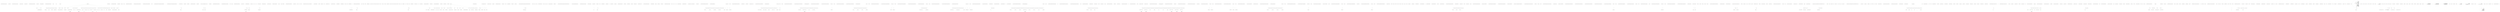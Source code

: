 digraph  {
n0 [cluster="Ninject.Selection.Heuristics.StandardPropertyInjectionHeuristic.ShouldInject(System.Reflection.PropertyInfo)", label="Entry Ninject.Selection.Heuristics.StandardPropertyInjectionHeuristic.ShouldInject(System.Reflection.PropertyInfo)", span="9-9"];
n1 [cluster="Ninject.Selection.Heuristics.StandardPropertyInjectionHeuristic.ShouldInject(System.Reflection.PropertyInfo)", label="return property.HasAttribute<InjectAttribute>();", span="11-11"];
n2 [cluster="Ninject.Selection.Heuristics.StandardPropertyInjectionHeuristic.ShouldInject(System.Reflection.PropertyInfo)", label="Exit Ninject.Selection.Heuristics.StandardPropertyInjectionHeuristic.ShouldInject(System.Reflection.PropertyInfo)", span="9-9"];
n3 [cluster="System.Reflection.ICustomAttributeProvider.HasAttribute<T>()", label="Entry System.Reflection.ICustomAttributeProvider.HasAttribute<T>()", span="31-31"];
m0_6 [cluster="System.Diagnostics.Contracts.Contract.Requires(bool)", file="Cache.cs", label="Entry System.Diagnostics.Contracts.Contract.Requires(bool)", span="0-0"];
m0_0 [cluster="Ninject.Activation.Caching.Cache.Cache(Ninject.Activation.IPipeline, Ninject.Activation.Caching.ICachePruner)", file="Cache.cs", label="Entry Ninject.Activation.Caching.Cache.Cache(Ninject.Activation.IPipeline, Ninject.Activation.Caching.ICachePruner)", span="50-50"];
m0_1 [cluster="Ninject.Activation.Caching.Cache.Cache(Ninject.Activation.IPipeline, Ninject.Activation.Caching.ICachePruner)", file="Cache.cs", label="Contract.Requires(pipeline != null)", span="52-52"];
m0_2 [cluster="Ninject.Activation.Caching.Cache.Cache(Ninject.Activation.IPipeline, Ninject.Activation.Caching.ICachePruner)", file="Cache.cs", label="Contract.Requires(cachePruner != null)", span="53-53"];
m0_3 [cluster="Ninject.Activation.Caching.Cache.Cache(Ninject.Activation.IPipeline, Ninject.Activation.Caching.ICachePruner)", file="Cache.cs", label="this.Pipeline = pipeline", span="55-55"];
m0_4 [cluster="Ninject.Activation.Caching.Cache.Cache(Ninject.Activation.IPipeline, Ninject.Activation.Caching.ICachePruner)", file="Cache.cs", label="cachePruner.Start(this)", span="56-56"];
m0_5 [cluster="Ninject.Activation.Caching.Cache.Cache(Ninject.Activation.IPipeline, Ninject.Activation.Caching.ICachePruner)", file="Cache.cs", label="Exit Ninject.Activation.Caching.Cache.Cache(Ninject.Activation.IPipeline, Ninject.Activation.Caching.ICachePruner)", span="50-50"];
m0_119 [cluster="Ninject.Activation.Caching.Cache.Forget(System.Collections.Generic.IEnumerable<Ninject.Activation.Caching.Cache.CacheEntry>)", file="Cache.cs", label="Exit Ninject.Activation.Caching.Cache.Forget(System.Collections.Generic.IEnumerable<Ninject.Activation.Caching.Cache.CacheEntry>)", span="246-246"];
m0_87 [cluster="Ninject.Activation.Caching.Cache.Forget(System.Collections.Generic.IEnumerable<Ninject.Activation.Caching.Cache.CacheEntry>)", file="Cache.cs", label="Entry Ninject.Activation.Caching.Cache.Forget(System.Collections.Generic.IEnumerable<Ninject.Activation.Caching.Cache.CacheEntry>)", span="246-246"];
m0_117 [cluster="Ninject.Activation.Caching.Cache.Forget(System.Collections.Generic.IEnumerable<Ninject.Activation.Caching.Cache.CacheEntry>)", file="Cache.cs", label="cacheEntries.ToList()", span="248-248"];
m0_118 [cluster="Ninject.Activation.Caching.Cache.Forget(System.Collections.Generic.IEnumerable<Ninject.Activation.Caching.Cache.CacheEntry>)", file="Cache.cs", label="this.Forget(entry)", span="250-250"];
m0_108 [cluster="Ninject.Activation.Caching.Cache.GetAllBindingEntries(Ninject.Infrastructure.Multimap<Ninject.Planning.Bindings.IBindingConfiguration, Ninject.Activation.Caching.Cache.CacheEntry>)", file="Cache.cs", label="Exit Ninject.Activation.Caching.Cache.GetAllBindingEntries(Ninject.Infrastructure.Multimap<Ninject.Planning.Bindings.IBindingConfiguration, Ninject.Activation.Caching.Cache.CacheEntry>)", span="228-228"];
m0_106 [cluster="Ninject.Activation.Caching.Cache.GetAllBindingEntries(Ninject.Infrastructure.Multimap<Ninject.Planning.Bindings.IBindingConfiguration, Ninject.Activation.Caching.Cache.CacheEntry>)", file="Cache.cs", label="Entry Ninject.Activation.Caching.Cache.GetAllBindingEntries(Ninject.Infrastructure.Multimap<Ninject.Planning.Bindings.IBindingConfiguration, Ninject.Activation.Caching.Cache.CacheEntry>)", span="228-228"];
m0_107 [cluster="Ninject.Activation.Caching.Cache.GetAllBindingEntries(Ninject.Infrastructure.Multimap<Ninject.Planning.Bindings.IBindingConfiguration, Ninject.Activation.Caching.Cache.CacheEntry>)", file="Cache.cs", label="return bindings.Values.SelectMany(bindingEntries => bindingEntries);", span="230-230"];
m0_13 [cluster="Ninject.Activation.Caching.Cache.Clear()", file="Cache.cs", label="Entry Ninject.Activation.Caching.Cache.Clear()", span="214-214"];
m0_100 [cluster="Ninject.Activation.Caching.Cache.Clear()", file="Cache.cs", label="this.entries", span="216-216"];
m0_101 [cluster="Ninject.Activation.Caching.Cache.Clear()", file="Cache.cs", label="this.Forget(this.GetAllCacheEntries())", span="218-218"];
m0_102 [cluster="Ninject.Activation.Caching.Cache.Clear()", file="Cache.cs", label="this.entries.Clear()", span="219-219"];
m0_103 [cluster="Ninject.Activation.Caching.Cache.Clear()", file="Cache.cs", label="Exit Ninject.Activation.Caching.Cache.Clear()", span="214-214"];
m0_7 [cluster="Ninject.Activation.Caching.ICachePruner.Start(Ninject.Activation.Caching.IPruneable)", file="Cache.cs", label="Entry Ninject.Activation.Caching.ICachePruner.Start(Ninject.Activation.Caching.IPruneable)", span="36-36"];
m0_78 [cluster="Ninject.Activation.Caching.Cache.Prune()", file="Cache.cs", label="Entry Ninject.Activation.Caching.Cache.Prune()", span="181-181"];
m0_79 [cluster="Ninject.Activation.Caching.Cache.Prune()", file="Cache.cs", label="this.entries", span="183-183"];
m0_80 [cluster="Ninject.Activation.Caching.Cache.Prune()", file="Cache.cs", label="var disposedScopes = this.entries.Where(scope => !((ReferenceEqualWeakReference)scope.Key).IsAlive).Select(scope => scope).ToList()", span="185-185"];
m0_81 [cluster="Ninject.Activation.Caching.Cache.Prune()", file="Cache.cs", label=disposedScopes, span="186-186"];
m0_82 [cluster="Ninject.Activation.Caching.Cache.Prune()", file="Cache.cs", label="this.entries.Remove(disposedScope.Key)", span="188-188"];
m0_83 [cluster="Ninject.Activation.Caching.Cache.Prune()", file="Cache.cs", label="this.Forget(GetAllBindingEntries(disposedScope.Value))", span="189-189"];
m0_84 [cluster="Ninject.Activation.Caching.Cache.Prune()", file="Cache.cs", label="Exit Ninject.Activation.Caching.Cache.Prune()", span="181-181"];
m0_127 [cluster="Ninject.Activation.Caching.Cache.CacheEntry.CacheEntry(Ninject.Activation.IContext, Ninject.Activation.InstanceReference)", file="Cache.cs", label="Exit Ninject.Activation.Caching.Cache.CacheEntry.CacheEntry(Ninject.Activation.IContext, Ninject.Activation.InstanceReference)", span="274-274"];
m0_28 [cluster="Ninject.Activation.Caching.Cache.CacheEntry.CacheEntry(Ninject.Activation.IContext, Ninject.Activation.InstanceReference)", file="Cache.cs", label="Entry Ninject.Activation.Caching.Cache.CacheEntry.CacheEntry(Ninject.Activation.IContext, Ninject.Activation.InstanceReference)", span="274-274"];
m0_125 [cluster="Ninject.Activation.Caching.Cache.CacheEntry.CacheEntry(Ninject.Activation.IContext, Ninject.Activation.InstanceReference)", file="Cache.cs", label="this.Context = context", span="276-276"];
m0_126 [cluster="Ninject.Activation.Caching.Cache.CacheEntry.CacheEntry(Ninject.Activation.IContext, Ninject.Activation.InstanceReference)", file="Cache.cs", label="this.Reference = reference", span="277-277"];
m0_124 [cluster="Ninject.Activation.IPipeline.Deactivate(Ninject.Activation.IContext, Ninject.Activation.InstanceReference)", file="Cache.cs", label="Entry Ninject.Activation.IPipeline.Deactivate(Ninject.Activation.IContext, Ninject.Activation.InstanceReference)", span="51-51"];
m0_31 [cluster="Ninject.Infrastructure.Multimap<TK, TV>.Multimap()", file="Cache.cs", label="Entry Ninject.Infrastructure.Multimap<TK, TV>.Multimap()", span="33-33"];
m0_42 [cluster="Ninject.Activation.Caching.Cache.TryGet(Ninject.Activation.IContext)", file="Cache.cs", label="!this.entries.TryGetValue(scope, out Multimap<IBindingConfiguration, CacheEntry> bindings)", span="128-128"];
m0_37 [cluster="Ninject.Activation.Caching.Cache.TryGet(Ninject.Activation.IContext)", file="Cache.cs", label="Entry Ninject.Activation.Caching.Cache.TryGet(Ninject.Activation.IContext)", span="118-118"];
m0_38 [cluster="Ninject.Activation.Caching.Cache.TryGet(Ninject.Activation.IContext)", file="Cache.cs", label="var scope = context.GetScope()", span="120-120"];
m0_44 [cluster="Ninject.Activation.Caching.Cache.TryGet(Ninject.Activation.IContext)", file="Cache.cs", label="bindings[context.Binding.BindingConfiguration]", span="133-133"];
m0_45 [cluster="Ninject.Activation.Caching.Cache.TryGet(Ninject.Activation.IContext)", file="Cache.cs", label="context.HasInferredGenericArguments", span="135-135"];
m0_47 [cluster="Ninject.Activation.Caching.Cache.TryGet(Ninject.Activation.IContext)", file="Cache.cs", label="var arguments = context.GenericArguments", span="138-138"];
m0_39 [cluster="Ninject.Activation.Caching.Cache.TryGet(Ninject.Activation.IContext)", file="Cache.cs", label="scope == null", span="121-121"];
m0_40 [cluster="Ninject.Activation.Caching.Cache.TryGet(Ninject.Activation.IContext)", file="Cache.cs", label="return null;", span="123-123"];
m0_41 [cluster="Ninject.Activation.Caching.Cache.TryGet(Ninject.Activation.IContext)", file="Cache.cs", label="this.entries", span="126-126"];
m0_43 [cluster="Ninject.Activation.Caching.Cache.TryGet(Ninject.Activation.IContext)", file="Cache.cs", label="return null;", span="130-130"];
m0_50 [cluster="Ninject.Activation.Caching.Cache.TryGet(Ninject.Activation.IContext)", file="Cache.cs", label="return null;", span="149-149"];
m0_46 [cluster="Ninject.Activation.Caching.Cache.TryGet(Ninject.Activation.IContext)", file="Cache.cs", label="var cachedArguments = entry.Context.GenericArguments", span="137-137"];
m0_49 [cluster="Ninject.Activation.Caching.Cache.TryGet(Ninject.Activation.IContext)", file="Cache.cs", label="return entry.Reference.Instance;", span="146-146"];
m0_48 [cluster="Ninject.Activation.Caching.Cache.TryGet(Ninject.Activation.IContext)", file="Cache.cs", label="!cachedArguments.SequenceEqual(arguments)", span="140-140"];
m0_51 [cluster="Ninject.Activation.Caching.Cache.TryGet(Ninject.Activation.IContext)", file="Cache.cs", label="Exit Ninject.Activation.Caching.Cache.TryGet(Ninject.Activation.IContext)", span="118-118"];
m0_99 [cluster="System.Collections.Generic.IDictionary<TKey, TValue>.Remove(TKey)", file="Cache.cs", label="Entry System.Collections.Generic.IDictionary<TKey, TValue>.Remove(TKey)", span="0-0"];
m0_21 [cluster="Ninject.Activation.Caching.Cache.Remember(Ninject.Activation.IContext, Ninject.Activation.InstanceReference)", file="Cache.cs", label="this.entries[weakScopeReference] = new Multimap<IBindingConfiguration, CacheEntry>()", span="101-101"];
m0_15 [cluster="Ninject.Activation.Caching.Cache.Remember(Ninject.Activation.IContext, Ninject.Activation.InstanceReference)", file="Cache.cs", label="Entry Ninject.Activation.Caching.Cache.Remember(Ninject.Activation.IContext, Ninject.Activation.InstanceReference)", span="91-91"];
m0_16 [cluster="Ninject.Activation.Caching.Cache.Remember(Ninject.Activation.IContext, Ninject.Activation.InstanceReference)", file="Cache.cs", label="var scope = context.GetScope()", span="93-93"];
m0_17 [cluster="Ninject.Activation.Caching.Cache.Remember(Ninject.Activation.IContext, Ninject.Activation.InstanceReference)", file="Cache.cs", label="var entry = new CacheEntry(context, reference)", span="94-94"];
m0_25 [cluster="Ninject.Activation.Caching.Cache.Remember(Ninject.Activation.IContext, Ninject.Activation.InstanceReference)", file="Cache.cs", label="this.entries[weakScopeReference].Add(context.Binding.BindingConfiguration, entry)", span="109-109"];
m0_19 [cluster="Ninject.Activation.Caching.Cache.Remember(Ninject.Activation.IContext, Ninject.Activation.InstanceReference)", file="Cache.cs", label="var weakScopeReference = new ReferenceEqualWeakReference(scope)", span="98-98"];
m0_18 [cluster="Ninject.Activation.Caching.Cache.Remember(Ninject.Activation.IContext, Ninject.Activation.InstanceReference)", file="Cache.cs", label="this.entries", span="96-96"];
m0_20 [cluster="Ninject.Activation.Caching.Cache.Remember(Ninject.Activation.IContext, Ninject.Activation.InstanceReference)", file="Cache.cs", label="!this.entries.ContainsKey(weakScopeReference)", span="99-99"];
m0_24 [cluster="Ninject.Activation.Caching.Cache.Remember(Ninject.Activation.IContext, Ninject.Activation.InstanceReference)", file="Cache.cs", label="notifyScope.Disposed += (o, e) => this.Clear(weakScopeReference)", span="105-105"];
m0_26 [cluster="Ninject.Activation.Caching.Cache.Remember(Ninject.Activation.IContext, Ninject.Activation.InstanceReference)", file="Cache.cs", label="Exit Ninject.Activation.Caching.Cache.Remember(Ninject.Activation.IContext, Ninject.Activation.InstanceReference)", span="91-91"];
m0_105 [cluster="System.Collections.Generic.ICollection<T>.Clear()", file="Cache.cs", label="Entry System.Collections.Generic.ICollection<T>.Clear()", span="0-0"];
m0_52 [cluster="Unk.TryGetValue", file="Cache.cs", label="Entry Unk.TryGetValue", span=""];
m0_67 [cluster="Unk.Where", file="Cache.cs", label="Entry Unk.Where", span=""];
m0_53 [cluster="Unk.SequenceEqual", file="Cache.cs", label="Entry Unk.SequenceEqual", span=""];
m0_65 [cluster="System.Collections.Generic.IEnumerable<TSource>.SelectMany<TSource, TResult>(System.Func<TSource, System.Collections.Generic.IEnumerable<TResult>>)", file="Cache.cs", label="Entry System.Collections.Generic.IEnumerable<TSource>.SelectMany<TSource, TResult>(System.Func<TSource, System.Collections.Generic.IEnumerable<TResult>>)", span="0-0"];
m0_14 [cluster="Ninject.Infrastructure.Disposal.DisposableObject.Dispose(bool)", file="Cache.cs", label="Entry Ninject.Infrastructure.Disposal.DisposableObject.Dispose(bool)", span="62-62"];
m0_86 [cluster="Unk.GetAllBindingEntries", file="Cache.cs", label="Entry Unk.GetAllBindingEntries", span=""];
m0_27 [cluster="Ninject.Activation.IContext.GetScope()", file="Cache.cs", label="Entry Ninject.Activation.IContext.GetScope()", span="81-81"];
m0_70 [cluster="Unk.Remove", file="Cache.cs", label="Entry Unk.Remove", span=""];
m0_66 [cluster="System.Collections.Generic.IEnumerable<TSource>.ToList<TSource>()", file="Cache.cs", label="Entry System.Collections.Generic.IEnumerable<TSource>.ToList<TSource>()", span="0-0"];
m0_30 [cluster="System.Collections.Generic.IDictionary<TKey, TValue>.ContainsKey(TKey)", file="Cache.cs", label="Entry System.Collections.Generic.IDictionary<TKey, TValue>.ContainsKey(TKey)", span="0-0"];
m0_104 [cluster="Ninject.Activation.Caching.Cache.GetAllCacheEntries()", file="Cache.cs", label="Entry Ninject.Activation.Caching.Cache.GetAllCacheEntries()", span="237-237"];
m0_112 [cluster="Ninject.Activation.Caching.Cache.GetAllCacheEntries()", file="Cache.cs", label="return this.entries.SelectMany(scopeCache => GetAllBindingEntries(scopeCache.Value));", span="239-239"];
m0_113 [cluster="Ninject.Activation.Caching.Cache.GetAllCacheEntries()", file="Cache.cs", label="Exit Ninject.Activation.Caching.Cache.GetAllCacheEntries()", span="237-237"];
m0_114 [cluster="lambda expression", file="Cache.cs", label="Entry lambda expression", span="239-239"];
m0_34 [cluster="lambda expression", file="Cache.cs", label="this.Clear(weakScopeReference)", span="105-105"];
m0_33 [cluster="lambda expression", file="Cache.cs", label="Entry lambda expression", span="105-105"];
m0_35 [cluster="lambda expression", file="Cache.cs", label="Exit lambda expression", span="105-105"];
m0_75 [cluster="lambda expression", file="Cache.cs", label="ReferenceEquals(instance, cacheEntry.Reference.Instance)", span="165-165"];
m0_71 [cluster="lambda expression", file="Cache.cs", label="Entry lambda expression", span="163-163"];
m0_74 [cluster="lambda expression", file="Cache.cs", label="Entry lambda expression", span="165-165"];
m0_72 [cluster="lambda expression", file="Cache.cs", label="bindingEntries.Values", span="163-163"];
m0_73 [cluster="lambda expression", file="Cache.cs", label="Exit lambda expression", span="163-163"];
m0_76 [cluster="lambda expression", file="Cache.cs", label="Exit lambda expression", span="165-165"];
m0_88 [cluster="lambda expression", file="Cache.cs", label="Entry lambda expression", span="185-185"];
m0_91 [cluster="lambda expression", file="Cache.cs", label="Entry lambda expression", span="185-185"];
m0_89 [cluster="lambda expression", file="Cache.cs", label="!((ReferenceEqualWeakReference)scope.Key).IsAlive", span="185-185"];
m0_90 [cluster="lambda expression", file="Cache.cs", label="Exit lambda expression", span="185-185"];
m0_92 [cluster="lambda expression", file="Cache.cs", label=scope, span="185-185"];
m0_93 [cluster="lambda expression", file="Cache.cs", label="Exit lambda expression", span="185-185"];
m0_109 [cluster="lambda expression", file="Cache.cs", label="Entry lambda expression", span="230-230"];
m0_110 [cluster="lambda expression", file="Cache.cs", label=bindingEntries, span="230-230"];
m0_111 [cluster="lambda expression", file="Cache.cs", label="Exit lambda expression", span="230-230"];
m0_115 [cluster="lambda expression", file="Cache.cs", label="GetAllBindingEntries(scopeCache.Value)", span="239-239"];
m0_116 [cluster="lambda expression", file="Cache.cs", label="Exit lambda expression", span="239-239"];
m0_69 [cluster="Unk.Forget", file="Cache.cs", label="Entry Unk.Forget", span=""];
m0_77 [cluster="object.ReferenceEquals(object, object)", file="Cache.cs", label="Entry object.ReferenceEquals(object, object)", span="0-0"];
m0_85 [cluster="Unk.Select", file="Cache.cs", label="Entry Unk.Select", span=""];
m0_60 [cluster="Ninject.Activation.Caching.Cache.Release(object)", file="Cache.cs", label="this.Forget(cacheEntry)", span="168-168"];
m0_54 [cluster="Ninject.Activation.Caching.Cache.Release(object)", file="Cache.cs", label="Entry Ninject.Activation.Caching.Cache.Release(object)", span="158-158"];
m0_55 [cluster="Ninject.Activation.Caching.Cache.Release(object)", file="Cache.cs", label="this.entries", span="160-160"];
m0_58 [cluster="Ninject.Activation.Caching.Cache.Release(object)", file="Cache.cs", label="var instanceEntries = bindingEntry.Where(cacheEntry => ReferenceEquals(instance, cacheEntry.Reference.Instance)).ToList()", span="165-165"];
m0_56 [cluster="Ninject.Activation.Caching.Cache.Release(object)", file="Cache.cs", label="var instanceFound = false", span="162-162"];
m0_57 [cluster="Ninject.Activation.Caching.Cache.Release(object)", file="Cache.cs", label="this.entries.Values.SelectMany(bindingEntries => bindingEntries.Values).ToList()", span="163-163"];
m0_63 [cluster="Ninject.Activation.Caching.Cache.Release(object)", file="Cache.cs", label="return instanceFound;", span="174-174"];
m0_61 [cluster="Ninject.Activation.Caching.Cache.Release(object)", file="Cache.cs", label="bindingEntry.Remove(cacheEntry)", span="169-169"];
m0_59 [cluster="Ninject.Activation.Caching.Cache.Release(object)", file="Cache.cs", label=instanceEntries, span="166-166"];
m0_62 [cluster="Ninject.Activation.Caching.Cache.Release(object)", file="Cache.cs", label="instanceFound = true", span="170-170"];
m0_64 [cluster="Ninject.Activation.Caching.Cache.Release(object)", file="Cache.cs", label="Exit Ninject.Activation.Caching.Cache.Release(object)", span="158-158"];
m0_32 [cluster="Ninject.Infrastructure.Multimap<TK, TV>.Add(TK, TV)", file="Cache.cs", label="Entry Ninject.Infrastructure.Multimap<TK, TV>.Add(TK, TV)", span="70-70"];
m0_68 [cluster="Unk.ToList", file="Cache.cs", label="Entry Unk.ToList", span=""];
m0_8 [cluster="Ninject.Activation.Caching.Cache.Dispose(bool)", file="Cache.cs", label="Entry Ninject.Activation.Caching.Cache.Dispose(bool)", span="76-76"];
m0_9 [cluster="Ninject.Activation.Caching.Cache.Dispose(bool)", file="Cache.cs", label="disposing && !this.IsDisposed", span="78-78"];
m0_11 [cluster="Ninject.Activation.Caching.Cache.Dispose(bool)", file="Cache.cs", label="base.Dispose(disposing)", span="83-83"];
m0_10 [cluster="Ninject.Activation.Caching.Cache.Dispose(bool)", file="Cache.cs", label="this.Clear()", span="80-80"];
m0_12 [cluster="Ninject.Activation.Caching.Cache.Dispose(bool)", file="Cache.cs", label="Exit Ninject.Activation.Caching.Cache.Dispose(bool)", span="76-76"];
m0_123 [cluster="Ninject.Activation.Caching.Cache.Forget(Ninject.Activation.Caching.Cache.CacheEntry)", file="Cache.cs", label="Exit Ninject.Activation.Caching.Cache.Forget(Ninject.Activation.Caching.Cache.CacheEntry)", span="258-258"];
m0_120 [cluster="Ninject.Activation.Caching.Cache.Forget(Ninject.Activation.Caching.Cache.CacheEntry)", file="Cache.cs", label="Entry Ninject.Activation.Caching.Cache.Forget(Ninject.Activation.Caching.Cache.CacheEntry)", span="258-258"];
m0_121 [cluster="Ninject.Activation.Caching.Cache.Forget(Ninject.Activation.Caching.Cache.CacheEntry)", file="Cache.cs", label="this.Clear(entry.Reference.Instance)", span="260-260"];
m0_122 [cluster="Ninject.Activation.Caching.Cache.Forget(Ninject.Activation.Caching.Cache.CacheEntry)", file="Cache.cs", label="this.Pipeline.Deactivate(entry.Context, entry.Reference)", span="261-261"];
m0_95 [cluster="Ninject.Activation.Caching.Cache.Clear(object)", file="Cache.cs", label="this.entries.TryGetValue(scope, out Multimap<IBindingConfiguration, CacheEntry> bindings)", span="203-203"];
m0_36 [cluster="Ninject.Activation.Caching.Cache.Clear(object)", file="Cache.cs", label="Entry Ninject.Activation.Caching.Cache.Clear(object)", span="199-199"];
m0_94 [cluster="Ninject.Activation.Caching.Cache.Clear(object)", file="Cache.cs", label="this.entries", span="201-201"];
m0_96 [cluster="Ninject.Activation.Caching.Cache.Clear(object)", file="Cache.cs", label="this.entries.Remove(scope)", span="205-205"];
m0_97 [cluster="Ninject.Activation.Caching.Cache.Clear(object)", file="Cache.cs", label="this.Forget(GetAllBindingEntries(bindings))", span="206-206"];
m0_98 [cluster="Ninject.Activation.Caching.Cache.Clear(object)", file="Cache.cs", label="Exit Ninject.Activation.Caching.Cache.Clear(object)", span="199-199"];
m0_29 [cluster="Ninject.Infrastructure.ReferenceEqualWeakReference.ReferenceEqualWeakReference(object)", file="Cache.cs", label="Entry Ninject.Infrastructure.ReferenceEqualWeakReference.ReferenceEqualWeakReference(object)", span="40-40"];
m0_128 [file="Cache.cs", label="Ninject.Activation.Caching.Cache", span=""];
m0_129 [file="Cache.cs", label=weakScopeReference, span=""];
m0_130 [file="Cache.cs", label=object, span=""];
m0_131 [file="Cache.cs", label="Ninject.Activation.Caching.Cache.CacheEntry", span=""];
m2_41 [cluster="Ninject.Planning.IPlanner.GetPlan(System.Type)", file="Context.cs", label="Entry Ninject.Planning.IPlanner.GetPlan(System.Type)", span="45-45"];
m2_24 [cluster="Ninject.Activation.Context.Resolve()", file="Context.cs", label="Entry Ninject.Activation.Context.Resolve()", span="118-118"];
m2_25 [cluster="Ninject.Activation.Context.Resolve()", file="Context.cs", label="this.IsCyclical(this.Request.ParentContext)", span="120-120"];
m2_26 [cluster="Ninject.Activation.Context.Resolve()", file="Context.cs", label="throw new ActivationException(ExceptionFormatter.CyclicalDependenciesDetected(this));", span="122-122"];
m2_27 [cluster="Ninject.Activation.Context.Resolve()", file="Context.cs", label="this.cachedScope = this.Request.GetScope() ?? this.Binding.GetScope(this)", span="127-127"];
m2_28 [cluster="Ninject.Activation.Context.Resolve()", file="Context.cs", label="this.cachedScope != null", span="129-129"];
m2_29 [cluster="Ninject.Activation.Context.Resolve()", file="Context.cs", label="this.cachedScope", span="131-131"];
m2_31 [cluster="Ninject.Activation.Context.Resolve()", file="Context.cs", label="return this.ResolveInternal(null);", span="138-138"];
m2_30 [cluster="Ninject.Activation.Context.Resolve()", file="Context.cs", label="return this.ResolveInternal(this.cachedScope);", span="133-133"];
m2_32 [cluster="Ninject.Activation.Context.Resolve()", file="Context.cs", label="Exit Ninject.Activation.Context.Resolve()", span="118-118"];
m2_23 [cluster="Ninject.Planning.Bindings.IBindingConfiguration.GetProvider(Ninject.Activation.IContext)", file="Context.cs", label="Entry Ninject.Planning.Bindings.IBindingConfiguration.GetProvider(Ninject.Activation.IContext)", span="96-96"];
m2_65 [cluster="System.Collections.Generic.Stack<T>.Pop()", file="Context.cs", label="Entry System.Collections.Generic.Stack<T>.Pop()", span="0-0"];
m2_68 [cluster="object.GetType()", file="Context.cs", label="Entry object.GetType()", span="0-0"];
m2_34 [cluster="Ninject.ActivationException.ActivationException(string)", file="Context.cs", label="Entry Ninject.ActivationException.ActivationException(string)", span="46-46"];
m2_15 [cluster="Ninject.Activation.Context.GetScope()", file="Context.cs", label="Entry Ninject.Activation.Context.GetScope()", span="106-106"];
m2_16 [cluster="Ninject.Activation.Context.GetScope()", file="Context.cs", label="return this.cachedScope ?? this.Request.GetScope() ?? this.Binding.GetScope(this);", span="108-108"];
m2_17 [cluster="Ninject.Activation.Context.GetScope()", file="Context.cs", label="Exit Ninject.Activation.Context.GetScope()", span="106-106"];
m2_0 [cluster="Ninject.Activation.Context.Context(Ninject.IReadOnlyKernel, Ninject.Activation.IRequest, Ninject.Planning.Bindings.IBinding, Ninject.Activation.Caching.ICache, Ninject.Planning.IPlanner, Ninject.Activation.IPipeline)", file="Context.cs", label="Entry Ninject.Activation.Context.Context(Ninject.IReadOnlyKernel, Ninject.Activation.IRequest, Ninject.Planning.Bindings.IBinding, Ninject.Activation.Caching.ICache, Ninject.Planning.IPlanner, Ninject.Activation.IPipeline)", span="52-52"];
m2_1 [cluster="Ninject.Activation.Context.Context(Ninject.IReadOnlyKernel, Ninject.Activation.IRequest, Ninject.Planning.Bindings.IBinding, Ninject.Activation.Caching.ICache, Ninject.Planning.IPlanner, Ninject.Activation.IPipeline)", file="Context.cs", label="this.Kernel = readonlyKernel", span="54-54"];
m2_2 [cluster="Ninject.Activation.Context.Context(Ninject.IReadOnlyKernel, Ninject.Activation.IRequest, Ninject.Planning.Bindings.IBinding, Ninject.Activation.Caching.ICache, Ninject.Planning.IPlanner, Ninject.Activation.IPipeline)", file="Context.cs", label="this.Request = request", span="55-55"];
m2_3 [cluster="Ninject.Activation.Context.Context(Ninject.IReadOnlyKernel, Ninject.Activation.IRequest, Ninject.Planning.Bindings.IBinding, Ninject.Activation.Caching.ICache, Ninject.Planning.IPlanner, Ninject.Activation.IPipeline)", file="Context.cs", label="this.Binding = binding", span="56-56"];
m2_4 [cluster="Ninject.Activation.Context.Context(Ninject.IReadOnlyKernel, Ninject.Activation.IRequest, Ninject.Planning.Bindings.IBinding, Ninject.Activation.Caching.ICache, Ninject.Planning.IPlanner, Ninject.Activation.IPipeline)", file="Context.cs", label="this.Parameters = request.Parameters.Union(binding.Parameters).ToList()", span="57-57"];
m2_5 [cluster="Ninject.Activation.Context.Context(Ninject.IReadOnlyKernel, Ninject.Activation.IRequest, Ninject.Planning.Bindings.IBinding, Ninject.Activation.Caching.ICache, Ninject.Planning.IPlanner, Ninject.Activation.IPipeline)", file="Context.cs", label="this.Cache = cache", span="58-58"];
m2_6 [cluster="Ninject.Activation.Context.Context(Ninject.IReadOnlyKernel, Ninject.Activation.IRequest, Ninject.Planning.Bindings.IBinding, Ninject.Activation.Caching.ICache, Ninject.Planning.IPlanner, Ninject.Activation.IPipeline)", file="Context.cs", label="this.Planner = planner", span="59-59"];
m2_7 [cluster="Ninject.Activation.Context.Context(Ninject.IReadOnlyKernel, Ninject.Activation.IRequest, Ninject.Planning.Bindings.IBinding, Ninject.Activation.Caching.ICache, Ninject.Planning.IPlanner, Ninject.Activation.IPipeline)", file="Context.cs", label="this.Pipeline = pipeline", span="60-60"];
m2_8 [cluster="Ninject.Activation.Context.Context(Ninject.IReadOnlyKernel, Ninject.Activation.IRequest, Ninject.Planning.Bindings.IBinding, Ninject.Activation.Caching.ICache, Ninject.Planning.IPlanner, Ninject.Activation.IPipeline)", file="Context.cs", label="binding.Service.GetTypeInfo().IsGenericTypeDefinition", span="62-62"];
m2_10 [cluster="Ninject.Activation.Context.Context(Ninject.IReadOnlyKernel, Ninject.Activation.IRequest, Ninject.Planning.Bindings.IBinding, Ninject.Activation.Caching.ICache, Ninject.Planning.IPlanner, Ninject.Activation.IPipeline)", file="Context.cs", label="this.GenericArguments = request.Service.GetTypeInfo().GenericTypeArguments", span="65-65"];
m2_9 [cluster="Ninject.Activation.Context.Context(Ninject.IReadOnlyKernel, Ninject.Activation.IRequest, Ninject.Planning.Bindings.IBinding, Ninject.Activation.Caching.ICache, Ninject.Planning.IPlanner, Ninject.Activation.IPipeline)", file="Context.cs", label="this.HasInferredGenericArguments = true", span="64-64"];
m2_11 [cluster="Ninject.Activation.Context.Context(Ninject.IReadOnlyKernel, Ninject.Activation.IRequest, Ninject.Planning.Bindings.IBinding, Ninject.Activation.Caching.ICache, Ninject.Planning.IPlanner, Ninject.Activation.IPipeline)", file="Context.cs", label="Exit Ninject.Activation.Context.Context(Ninject.IReadOnlyKernel, Ninject.Activation.IRequest, Ninject.Planning.Bindings.IBinding, Ninject.Activation.Caching.ICache, Ninject.Planning.IPlanner, Ninject.Activation.IPipeline)", span="52-52"];
m2_35 [cluster="Ninject.Infrastructure.Introspection.ExceptionFormatter.CyclicalDependenciesDetected(Ninject.Activation.IContext)", file="Context.cs", label="Entry Ninject.Infrastructure.Introspection.ExceptionFormatter.CyclicalDependenciesDetected(Ninject.Activation.IContext)", span="164-164"];
m2_67 [cluster="Ninject.Activation.Caching.ICache.Remember(Ninject.Activation.IContext, Ninject.Activation.InstanceReference)", file="Context.cs", label="Entry Ninject.Activation.Caching.ICache.Remember(Ninject.Activation.IContext, Ninject.Activation.InstanceReference)", span="42-42"];
m2_64 [cluster="Ninject.Activation.IProvider.Create(Ninject.Activation.IContext)", file="Context.cs", label="Entry Ninject.Activation.IProvider.Create(Ninject.Activation.IContext)", span="42-42"];
m2_36 [cluster="Ninject.Activation.Context.ResolveInternal(object)", file="Context.cs", label="Entry Ninject.Activation.Context.ResolveInternal(object)", span="156-156"];
m2_42 [cluster="Ninject.Activation.Context.ResolveInternal(object)", file="Context.cs", label="var cachedInstance = this.Cache.TryGet(this)", span="158-158"];
m2_54 [cluster="Ninject.Activation.Context.ResolveInternal(object)", file="Context.cs", label="scope != null", span="186-186"];
m2_43 [cluster="Ninject.Activation.Context.ResolveInternal(object)", file="Context.cs", label="cachedInstance != null", span="160-160"];
m2_44 [cluster="Ninject.Activation.Context.ResolveInternal(object)", file="Context.cs", label="return cachedInstance;", span="162-162"];
m2_45 [cluster="Ninject.Activation.Context.ResolveInternal(object)", file="Context.cs", label="this.Request.ActiveBindings.Push(this.Binding)", span="165-165"];
m2_46 [cluster="Ninject.Activation.Context.ResolveInternal(object)", file="Context.cs", label="var reference = new InstanceReference { Instance = this.GetProvider().Create(this) }", span="167-167"];
m2_47 [cluster="Ninject.Activation.Context.ResolveInternal(object)", file="Context.cs", label="this.Request.ActiveBindings.Pop()", span="169-169"];
m2_48 [cluster="Ninject.Activation.Context.ResolveInternal(object)", file="Context.cs", label="reference.Instance == null", span="171-171"];
m2_55 [cluster="Ninject.Activation.Context.ResolveInternal(object)", file="Context.cs", label="this.Cache.Remember(this, reference)", span="188-188"];
m2_57 [cluster="Ninject.Activation.Context.ResolveInternal(object)", file="Context.cs", label="this.Plan = this.Planner.GetPlan(reference.Instance.GetType())", span="193-193"];
m2_58 [cluster="Ninject.Activation.Context.ResolveInternal(object)", file="Context.cs", label="this.Pipeline.Activate(this, reference)", span="196-196"];
m2_59 [cluster="Ninject.Activation.Context.ResolveInternal(object)", file="Context.cs", label="return reference.Instance;", span="198-198"];
m2_49 [cluster="Ninject.Activation.Context.ResolveInternal(object)", file="Context.cs", label="!this.Kernel.Settings.AllowNullInjection", span="173-173"];
m2_50 [cluster="Ninject.Activation.Context.ResolveInternal(object)", file="Context.cs", label="throw new ActivationException(ExceptionFormatter.ProviderReturnedNull(this));", span="175-175"];
m2_51 [cluster="Ninject.Activation.Context.ResolveInternal(object)", file="Context.cs", label="this.Plan == null", span="178-178"];
m2_52 [cluster="Ninject.Activation.Context.ResolveInternal(object)", file="Context.cs", label="this.Plan = this.Planner.GetPlan(this.Request.Service)", span="180-180"];
m2_53 [cluster="Ninject.Activation.Context.ResolveInternal(object)", file="Context.cs", label="return null;", span="183-183"];
m2_56 [cluster="Ninject.Activation.Context.ResolveInternal(object)", file="Context.cs", label="this.Plan == null", span="191-191"];
m2_60 [cluster="Ninject.Activation.Context.ResolveInternal(object)", file="Context.cs", label="Exit Ninject.Activation.Context.ResolveInternal(object)", span="156-156"];
m2_18 [cluster="Ninject.Activation.IRequest.GetScope()", file="Context.cs", label="Entry Ninject.Activation.IRequest.GetScope()", span="108-108"];
m2_19 [cluster="Ninject.Planning.Bindings.IBindingConfiguration.GetScope(Ninject.Activation.IContext)", file="Context.cs", label="Entry Ninject.Planning.Bindings.IBindingConfiguration.GetScope(Ninject.Activation.IContext)", span="103-103"];
m2_79 [cluster="Ninject.Activation.IContext.GetScope()", file="Context.cs", label="Entry Ninject.Activation.IContext.GetScope()", span="81-81"];
m2_37 [cluster="Ninject.Activation.Context.BuildPlan(System.Type)", file="Context.cs", label="Entry Ninject.Activation.Context.BuildPlan(System.Type)", span="148-148"];
m2_38 [cluster="Ninject.Activation.Context.BuildPlan(System.Type)", file="Context.cs", label="this.Plan == null", span="150-150"];
m2_39 [cluster="Ninject.Activation.Context.BuildPlan(System.Type)", file="Context.cs", label="this.Plan = this.Planner.GetPlan(type)", span="152-152"];
m2_40 [cluster="Ninject.Activation.Context.BuildPlan(System.Type)", file="Context.cs", label="Exit Ninject.Activation.Context.BuildPlan(System.Type)", span="148-148"];
m2_13 [cluster="System.Collections.Generic.IEnumerable<TSource>.ToList<TSource>()", file="Context.cs", label="Entry System.Collections.Generic.IEnumerable<TSource>.ToList<TSource>()", span="0-0"];
m2_66 [cluster="Ninject.Infrastructure.Introspection.ExceptionFormatter.ProviderReturnedNull(Ninject.Activation.IContext)", file="Context.cs", label="Entry Ninject.Infrastructure.Introspection.ExceptionFormatter.ProviderReturnedNull(Ninject.Activation.IContext)", span="306-306"];
m2_63 [cluster="Ninject.Activation.InstanceReference.InstanceReference()", file="Context.cs", label="Entry Ninject.Activation.InstanceReference.InstanceReference()", span="31-31"];
m2_14 [cluster="System.Type.GetTypeInfo()", file="Context.cs", label="Entry System.Type.GetTypeInfo()", span="0-0"];
m2_20 [cluster="Ninject.Activation.Context.GetProvider()", file="Context.cs", label="Entry Ninject.Activation.Context.GetProvider()", span="112-112"];
m2_21 [cluster="Ninject.Activation.Context.GetProvider()", file="Context.cs", label="return this.Binding.GetProvider(this);", span="114-114"];
m2_22 [cluster="Ninject.Activation.Context.GetProvider()", file="Context.cs", label="Exit Ninject.Activation.Context.GetProvider()", span="112-112"];
m2_69 [cluster="Ninject.Activation.IPipeline.Activate(Ninject.Activation.IContext, Ninject.Activation.InstanceReference)", file="Context.cs", label="Entry Ninject.Activation.IPipeline.Activate(Ninject.Activation.IContext, Ninject.Activation.InstanceReference)", span="44-44"];
m2_33 [cluster="Ninject.Activation.Context.IsCyclical(Ninject.Activation.IContext)", file="Context.cs", label="Entry Ninject.Activation.Context.IsCyclical(Ninject.Activation.IContext)", span="201-201"];
m2_70 [cluster="Ninject.Activation.Context.IsCyclical(Ninject.Activation.IContext)", file="Context.cs", label="targetContext == null", span="203-203"];
m2_72 [cluster="Ninject.Activation.Context.IsCyclical(Ninject.Activation.IContext)", file="Context.cs", label="targetContext.Request.Service == this.Request.Service", span="208-208"];
m2_75 [cluster="Ninject.Activation.Context.IsCyclical(Ninject.Activation.IContext)", file="Context.cs", label="this.IsCyclical(targetContext.Request.ParentContext)", span="216-216"];
m2_71 [cluster="Ninject.Activation.Context.IsCyclical(Ninject.Activation.IContext)", file="Context.cs", label="return false;", span="205-205"];
m2_74 [cluster="Ninject.Activation.Context.IsCyclical(Ninject.Activation.IContext)", file="Context.cs", label="return true;", span="212-212"];
m2_76 [cluster="Ninject.Activation.Context.IsCyclical(Ninject.Activation.IContext)", file="Context.cs", label="return true;", span="218-218"];
m2_77 [cluster="Ninject.Activation.Context.IsCyclical(Ninject.Activation.IContext)", file="Context.cs", label="return false;", span="221-221"];
m2_78 [cluster="Ninject.Activation.Context.IsCyclical(Ninject.Activation.IContext)", file="Context.cs", label="Exit Ninject.Activation.Context.IsCyclical(Ninject.Activation.IContext)", span="201-201"];
m2_61 [cluster="Ninject.Activation.Caching.ICache.TryGet(Ninject.Activation.IContext)", file="Context.cs", label="Entry Ninject.Activation.Caching.ICache.TryGet(Ninject.Activation.IContext)", span="49-49"];
m2_12 [cluster="System.Collections.Generic.IEnumerable<TSource>.Union<TSource>(System.Collections.Generic.IEnumerable<TSource>)", file="Context.cs", label="Entry System.Collections.Generic.IEnumerable<TSource>.Union<TSource>(System.Collections.Generic.IEnumerable<TSource>)", span="0-0"];
m2_62 [cluster="System.Collections.Generic.Stack<T>.Push(T)", file="Context.cs", label="Entry System.Collections.Generic.Stack<T>.Push(T)", span="0-0"];
m2_80 [file="Context.cs", label="Ninject.Activation.Context", span=""];
m4_123 [cluster="Ninject.Tests.Integration.StandardKernelTests.WhenGetAllIsCalledForInterfaceBoundService.ReturnsSeriesOfItemsInOrderTheyWereBound()", file="ExtensionsForAssembly.cs", label="Entry Ninject.Tests.Integration.StandardKernelTests.WhenGetAllIsCalledForInterfaceBoundService.ReturnsSeriesOfItemsInOrderTheyWereBound()", span="210-210"];
m4_124 [cluster="Ninject.Tests.Integration.StandardKernelTests.WhenGetAllIsCalledForInterfaceBoundService.ReturnsSeriesOfItemsInOrderTheyWereBound()", file="ExtensionsForAssembly.cs", label="kernel.Bind<IWeapon>().To<Sword>()", span="212-212"];
m4_125 [cluster="Ninject.Tests.Integration.StandardKernelTests.WhenGetAllIsCalledForInterfaceBoundService.ReturnsSeriesOfItemsInOrderTheyWereBound()", file="ExtensionsForAssembly.cs", label="kernel.Bind<IWeapon>().To<Shuriken>()", span="213-213"];
m4_126 [cluster="Ninject.Tests.Integration.StandardKernelTests.WhenGetAllIsCalledForInterfaceBoundService.ReturnsSeriesOfItemsInOrderTheyWereBound()", file="ExtensionsForAssembly.cs", label="var weapons = kernel.GetAll<IWeapon>().ToArray()", span="215-215"];
m4_127 [cluster="Ninject.Tests.Integration.StandardKernelTests.WhenGetAllIsCalledForInterfaceBoundService.ReturnsSeriesOfItemsInOrderTheyWereBound()", file="ExtensionsForAssembly.cs", label="weapons.ShouldNotBeNull()", span="217-217"];
m4_128 [cluster="Ninject.Tests.Integration.StandardKernelTests.WhenGetAllIsCalledForInterfaceBoundService.ReturnsSeriesOfItemsInOrderTheyWereBound()", file="ExtensionsForAssembly.cs", label="weapons.Length.ShouldBe(2)", span="218-218"];
m4_129 [cluster="Ninject.Tests.Integration.StandardKernelTests.WhenGetAllIsCalledForInterfaceBoundService.ReturnsSeriesOfItemsInOrderTheyWereBound()", file="ExtensionsForAssembly.cs", label="weapons[0].ShouldBeInstanceOf<Sword>()", span="219-219"];
m4_130 [cluster="Ninject.Tests.Integration.StandardKernelTests.WhenGetAllIsCalledForInterfaceBoundService.ReturnsSeriesOfItemsInOrderTheyWereBound()", file="ExtensionsForAssembly.cs", label="weapons[1].ShouldBeInstanceOf<Shuriken>()", span="220-220"];
m4_131 [cluster="Ninject.Tests.Integration.StandardKernelTests.WhenGetAllIsCalledForInterfaceBoundService.ReturnsSeriesOfItemsInOrderTheyWereBound()", file="ExtensionsForAssembly.cs", label="Exit Ninject.Tests.Integration.StandardKernelTests.WhenGetAllIsCalledForInterfaceBoundService.ReturnsSeriesOfItemsInOrderTheyWereBound()", span="210-210"];
m4_191 [cluster="Ninject.Syntax.IBindingNamedSyntax<T>.Named(string)", file="ExtensionsForAssembly.cs", label="Entry Ninject.Syntax.IBindingNamedSyntax<T>.Named(string)", span="205-205"];
m4_149 [cluster="System.Collections.IEnumerator.MoveNext()", file="ExtensionsForAssembly.cs", label="Entry System.Collections.IEnumerator.MoveNext()", span="0-0"];
m4_133 [cluster="System.Collections.Generic.IEnumerable<TSource>.ToArray<TSource>()", file="ExtensionsForAssembly.cs", label="Entry System.Collections.Generic.IEnumerable<TSource>.ToArray<TSource>()", span="0-0"];
m4_193 [cluster="Ninject.Tests.Integration.StandardKernelTests.WhenGetIsCalledWithConstraints.ReturnsServiceRegisteredViaBindingThatMatchesPredicate()", file="ExtensionsForAssembly.cs", label="Entry Ninject.Tests.Integration.StandardKernelTests.WhenGetIsCalledWithConstraints.ReturnsServiceRegisteredViaBindingThatMatchesPredicate()", span="319-319"];
m4_194 [cluster="Ninject.Tests.Integration.StandardKernelTests.WhenGetIsCalledWithConstraints.ReturnsServiceRegisteredViaBindingThatMatchesPredicate()", file="ExtensionsForAssembly.cs", label="kernel.Bind<IWeapon>().To<Shuriken>().WithMetadata(''type'', ''range'')", span="321-321"];
m4_195 [cluster="Ninject.Tests.Integration.StandardKernelTests.WhenGetIsCalledWithConstraints.ReturnsServiceRegisteredViaBindingThatMatchesPredicate()", file="ExtensionsForAssembly.cs", label="kernel.Bind<IWeapon>().To<Sword>().WithMetadata(''type'', ''melee'')", span="322-322"];
m4_196 [cluster="Ninject.Tests.Integration.StandardKernelTests.WhenGetIsCalledWithConstraints.ReturnsServiceRegisteredViaBindingThatMatchesPredicate()", file="ExtensionsForAssembly.cs", label="var weapon = kernel.Get<IWeapon>(x => x.Get<string>(''type'') == ''melee'')", span="324-324"];
m4_197 [cluster="Ninject.Tests.Integration.StandardKernelTests.WhenGetIsCalledWithConstraints.ReturnsServiceRegisteredViaBindingThatMatchesPredicate()", file="ExtensionsForAssembly.cs", label="weapon.ShouldNotBeNull()", span="326-326"];
m4_198 [cluster="Ninject.Tests.Integration.StandardKernelTests.WhenGetIsCalledWithConstraints.ReturnsServiceRegisteredViaBindingThatMatchesPredicate()", file="ExtensionsForAssembly.cs", label="weapon.ShouldBeInstanceOf<Sword>()", span="327-327"];
m4_199 [cluster="Ninject.Tests.Integration.StandardKernelTests.WhenGetIsCalledWithConstraints.ReturnsServiceRegisteredViaBindingThatMatchesPredicate()", file="ExtensionsForAssembly.cs", label="Exit Ninject.Tests.Integration.StandardKernelTests.WhenGetIsCalledWithConstraints.ReturnsServiceRegisteredViaBindingThatMatchesPredicate()", span="319-319"];
m4_170 [cluster="Ninject.Tests.Integration.StandardKernelTests.WhenGetIsCalledForProviderBoundService.WhenProviderReturnsNullThenActivationExceptionIsThrown()", file="ExtensionsForAssembly.cs", label="Entry Ninject.Tests.Integration.StandardKernelTests.WhenGetIsCalledForProviderBoundService.WhenProviderReturnsNullThenActivationExceptionIsThrown()", span="284-284"];
m4_171 [cluster="Ninject.Tests.Integration.StandardKernelTests.WhenGetIsCalledForProviderBoundService.WhenProviderReturnsNullThenActivationExceptionIsThrown()", file="ExtensionsForAssembly.cs", label="kernel.Bind<IWeapon>().ToProvider<NullProvider>()", span="286-286"];
m4_172 [cluster="Ninject.Tests.Integration.StandardKernelTests.WhenGetIsCalledForProviderBoundService.WhenProviderReturnsNullThenActivationExceptionIsThrown()", file="ExtensionsForAssembly.cs", label="Assert.Throws<Ninject.ActivationException>(() => kernel.Get<IWeapon>())", span="288-288"];
m4_173 [cluster="Ninject.Tests.Integration.StandardKernelTests.WhenGetIsCalledForProviderBoundService.WhenProviderReturnsNullThenActivationExceptionIsThrown()", file="ExtensionsForAssembly.cs", label="Exit Ninject.Tests.Integration.StandardKernelTests.WhenGetIsCalledForProviderBoundService.WhenProviderReturnsNullThenActivationExceptionIsThrown()", span="284-284"];
m4_184 [cluster="Ninject.Tests.Integration.StandardKernelTests.WhenGetIsCalledWithConstraints.ReturnsServiceRegisteredViaBindingWithSpecifiedName()", file="ExtensionsForAssembly.cs", label="Entry Ninject.Tests.Integration.StandardKernelTests.WhenGetIsCalledWithConstraints.ReturnsServiceRegisteredViaBindingWithSpecifiedName()", span="307-307"];
m4_185 [cluster="Ninject.Tests.Integration.StandardKernelTests.WhenGetIsCalledWithConstraints.ReturnsServiceRegisteredViaBindingWithSpecifiedName()", file="ExtensionsForAssembly.cs", label="kernel.Bind<IWeapon>().To<Shuriken>()", span="309-309"];
m4_186 [cluster="Ninject.Tests.Integration.StandardKernelTests.WhenGetIsCalledWithConstraints.ReturnsServiceRegisteredViaBindingWithSpecifiedName()", file="ExtensionsForAssembly.cs", label="kernel.Bind<IWeapon>().To<Sword>().Named(''sword'')", span="310-310"];
m4_187 [cluster="Ninject.Tests.Integration.StandardKernelTests.WhenGetIsCalledWithConstraints.ReturnsServiceRegisteredViaBindingWithSpecifiedName()", file="ExtensionsForAssembly.cs", label="var weapon = kernel.Get<IWeapon>(''sword'')", span="312-312"];
m4_188 [cluster="Ninject.Tests.Integration.StandardKernelTests.WhenGetIsCalledWithConstraints.ReturnsServiceRegisteredViaBindingWithSpecifiedName()", file="ExtensionsForAssembly.cs", label="weapon.ShouldNotBeNull()", span="314-314"];
m4_189 [cluster="Ninject.Tests.Integration.StandardKernelTests.WhenGetIsCalledWithConstraints.ReturnsServiceRegisteredViaBindingWithSpecifiedName()", file="ExtensionsForAssembly.cs", label="weapon.ShouldBeInstanceOf<Sword>()", span="315-315"];
m4_190 [cluster="Ninject.Tests.Integration.StandardKernelTests.WhenGetIsCalledWithConstraints.ReturnsServiceRegisteredViaBindingWithSpecifiedName()", file="ExtensionsForAssembly.cs", label="Exit Ninject.Tests.Integration.StandardKernelTests.WhenGetIsCalledWithConstraints.ReturnsServiceRegisteredViaBindingWithSpecifiedName()", span="307-307"];
m4_35 [cluster="Ninject.Tests.Integration.StandardKernelTests.WhenGetIsCalledForSelfBoundService.SingleInstanceIsReturnedWhenOneBindingIsRegistered()", file="ExtensionsForAssembly.cs", label="Entry Ninject.Tests.Integration.StandardKernelTests.WhenGetIsCalledForSelfBoundService.SingleInstanceIsReturnedWhenOneBindingIsRegistered()", span="74-74"];
m4_36 [cluster="Ninject.Tests.Integration.StandardKernelTests.WhenGetIsCalledForSelfBoundService.SingleInstanceIsReturnedWhenOneBindingIsRegistered()", file="ExtensionsForAssembly.cs", label="kernel.Bind<Sword>().ToSelf()", span="76-76"];
m4_37 [cluster="Ninject.Tests.Integration.StandardKernelTests.WhenGetIsCalledForSelfBoundService.SingleInstanceIsReturnedWhenOneBindingIsRegistered()", file="ExtensionsForAssembly.cs", label="var weapon = kernel.Get<Sword>()", span="78-78"];
m4_38 [cluster="Ninject.Tests.Integration.StandardKernelTests.WhenGetIsCalledForSelfBoundService.SingleInstanceIsReturnedWhenOneBindingIsRegistered()", file="ExtensionsForAssembly.cs", label="weapon.ShouldNotBeNull()", span="80-80"];
m4_39 [cluster="Ninject.Tests.Integration.StandardKernelTests.WhenGetIsCalledForSelfBoundService.SingleInstanceIsReturnedWhenOneBindingIsRegistered()", file="ExtensionsForAssembly.cs", label="weapon.ShouldBeInstanceOf<Sword>()", span="81-81"];
m4_40 [cluster="Ninject.Tests.Integration.StandardKernelTests.WhenGetIsCalledForSelfBoundService.SingleInstanceIsReturnedWhenOneBindingIsRegistered()", file="ExtensionsForAssembly.cs", label="Exit Ninject.Tests.Integration.StandardKernelTests.WhenGetIsCalledForSelfBoundService.SingleInstanceIsReturnedWhenOneBindingIsRegistered()", span="74-74"];
m4_159 [cluster="Ninject.Tests.Integration.StandardKernelTests.WhenGetAllIsCalledForUnboundService.ImplicitSelfBindingIsRegisteredAndActivatedIfTypeIsSelfBindable()", file="ExtensionsForAssembly.cs", label="Entry Ninject.Tests.Integration.StandardKernelTests.WhenGetAllIsCalledForUnboundService.ImplicitSelfBindingIsRegisteredAndActivatedIfTypeIsSelfBindable()", span="262-262"];
m4_160 [cluster="Ninject.Tests.Integration.StandardKernelTests.WhenGetAllIsCalledForUnboundService.ImplicitSelfBindingIsRegisteredAndActivatedIfTypeIsSelfBindable()", file="ExtensionsForAssembly.cs", label="var weapons = kernel.GetAll<Sword>().ToArray()", span="264-264"];
m4_161 [cluster="Ninject.Tests.Integration.StandardKernelTests.WhenGetAllIsCalledForUnboundService.ImplicitSelfBindingIsRegisteredAndActivatedIfTypeIsSelfBindable()", file="ExtensionsForAssembly.cs", label="weapons.ShouldNotBeNull()", span="266-266"];
m4_162 [cluster="Ninject.Tests.Integration.StandardKernelTests.WhenGetAllIsCalledForUnboundService.ImplicitSelfBindingIsRegisteredAndActivatedIfTypeIsSelfBindable()", file="ExtensionsForAssembly.cs", label="weapons.Length.ShouldBe(1)", span="267-267"];
m4_163 [cluster="Ninject.Tests.Integration.StandardKernelTests.WhenGetAllIsCalledForUnboundService.ImplicitSelfBindingIsRegisteredAndActivatedIfTypeIsSelfBindable()", file="ExtensionsForAssembly.cs", label="weapons[0].ShouldBeInstanceOf<Sword>()", span="268-268"];
m4_164 [cluster="Ninject.Tests.Integration.StandardKernelTests.WhenGetAllIsCalledForUnboundService.ImplicitSelfBindingIsRegisteredAndActivatedIfTypeIsSelfBindable()", file="ExtensionsForAssembly.cs", label="Exit Ninject.Tests.Integration.StandardKernelTests.WhenGetAllIsCalledForUnboundService.ImplicitSelfBindingIsRegisteredAndActivatedIfTypeIsSelfBindable()", span="262-262"];
m4_91 [cluster="Ninject.Tests.Integration.StandardKernelTests.WhenGetIsCalledForGenericServiceRegisteredViaOpenGenericType.GenericParametersAreInferred()", file="ExtensionsForAssembly.cs", label="Entry Ninject.Tests.Integration.StandardKernelTests.WhenGetIsCalledForGenericServiceRegisteredViaOpenGenericType.GenericParametersAreInferred()", span="154-154"];
m4_92 [cluster="Ninject.Tests.Integration.StandardKernelTests.WhenGetIsCalledForGenericServiceRegisteredViaOpenGenericType.GenericParametersAreInferred()", file="ExtensionsForAssembly.cs", label="kernel.Bind(typeof(IGeneric<>)).To(typeof(GenericService<>))", span="156-156"];
m4_93 [cluster="Ninject.Tests.Integration.StandardKernelTests.WhenGetIsCalledForGenericServiceRegisteredViaOpenGenericType.GenericParametersAreInferred()", file="ExtensionsForAssembly.cs", label="var service = kernel.Get<IGeneric<int>>()", span="158-158"];
m4_94 [cluster="Ninject.Tests.Integration.StandardKernelTests.WhenGetIsCalledForGenericServiceRegisteredViaOpenGenericType.GenericParametersAreInferred()", file="ExtensionsForAssembly.cs", label="service.ShouldNotBeNull()", span="160-160"];
m4_95 [cluster="Ninject.Tests.Integration.StandardKernelTests.WhenGetIsCalledForGenericServiceRegisteredViaOpenGenericType.GenericParametersAreInferred()", file="ExtensionsForAssembly.cs", label="service.ShouldBeInstanceOf<GenericService<int>>()", span="161-161"];
m4_96 [cluster="Ninject.Tests.Integration.StandardKernelTests.WhenGetIsCalledForGenericServiceRegisteredViaOpenGenericType.GenericParametersAreInferred()", file="ExtensionsForAssembly.cs", label="Exit Ninject.Tests.Integration.StandardKernelTests.WhenGetIsCalledForGenericServiceRegisteredViaOpenGenericType.GenericParametersAreInferred()", span="154-154"];
m4_150 [cluster="Ninject.Tests.Integration.StandardKernelTests.WhenGetAllIsCalledForGenericServiceRegisteredViaOpenGenericType.GenericParametersAreInferred()", file="ExtensionsForAssembly.cs", label="Entry Ninject.Tests.Integration.StandardKernelTests.WhenGetAllIsCalledForGenericServiceRegisteredViaOpenGenericType.GenericParametersAreInferred()", span="246-246"];
m4_151 [cluster="Ninject.Tests.Integration.StandardKernelTests.WhenGetAllIsCalledForGenericServiceRegisteredViaOpenGenericType.GenericParametersAreInferred()", file="ExtensionsForAssembly.cs", label="kernel.Bind(typeof(IGeneric<>)).To(typeof(GenericService<>))", span="248-248"];
m4_152 [cluster="Ninject.Tests.Integration.StandardKernelTests.WhenGetAllIsCalledForGenericServiceRegisteredViaOpenGenericType.GenericParametersAreInferred()", file="ExtensionsForAssembly.cs", label="kernel.Bind(typeof(IGeneric<>)).To(typeof(GenericService2<>))", span="249-249"];
m4_153 [cluster="Ninject.Tests.Integration.StandardKernelTests.WhenGetAllIsCalledForGenericServiceRegisteredViaOpenGenericType.GenericParametersAreInferred()", file="ExtensionsForAssembly.cs", label="var services = kernel.GetAll<IGeneric<int>>().ToArray()", span="251-251"];
m4_154 [cluster="Ninject.Tests.Integration.StandardKernelTests.WhenGetAllIsCalledForGenericServiceRegisteredViaOpenGenericType.GenericParametersAreInferred()", file="ExtensionsForAssembly.cs", label="services.ShouldNotBeNull()", span="253-253"];
m4_155 [cluster="Ninject.Tests.Integration.StandardKernelTests.WhenGetAllIsCalledForGenericServiceRegisteredViaOpenGenericType.GenericParametersAreInferred()", file="ExtensionsForAssembly.cs", label="services.Length.ShouldBe(2)", span="254-254"];
m4_156 [cluster="Ninject.Tests.Integration.StandardKernelTests.WhenGetAllIsCalledForGenericServiceRegisteredViaOpenGenericType.GenericParametersAreInferred()", file="ExtensionsForAssembly.cs", label="services[0].ShouldBeInstanceOf<GenericService<int>>()", span="255-255"];
m4_157 [cluster="Ninject.Tests.Integration.StandardKernelTests.WhenGetAllIsCalledForGenericServiceRegisteredViaOpenGenericType.GenericParametersAreInferred()", file="ExtensionsForAssembly.cs", label="services[1].ShouldBeInstanceOf<GenericService2<int>>()", span="256-256"];
m4_158 [cluster="Ninject.Tests.Integration.StandardKernelTests.WhenGetAllIsCalledForGenericServiceRegisteredViaOpenGenericType.GenericParametersAreInferred()", file="ExtensionsForAssembly.cs", label="Exit Ninject.Tests.Integration.StandardKernelTests.WhenGetAllIsCalledForGenericServiceRegisteredViaOpenGenericType.GenericParametersAreInferred()", span="246-246"];
m4_0 [cluster="Ninject.Tests.Integration.StandardKernelTests.StandardKernelContext.StandardKernelContext()", file="ExtensionsForAssembly.cs", label="Entry Ninject.Tests.Integration.StandardKernelTests.StandardKernelContext.StandardKernelContext()", span="20-20"];
m4_1 [cluster="Ninject.Tests.Integration.StandardKernelTests.StandardKernelContext.StandardKernelContext()", file="ExtensionsForAssembly.cs", label="this.SetUp()", span="22-22"];
m4_2 [cluster="Ninject.Tests.Integration.StandardKernelTests.StandardKernelContext.StandardKernelContext()", file="ExtensionsForAssembly.cs", label="Exit Ninject.Tests.Integration.StandardKernelTests.StandardKernelContext.StandardKernelContext()", span="20-20"];
m4_228 [cluster="Ninject.Tests.Integration.StandardKernelTests.InitializableA.Initialize()", file="ExtensionsForAssembly.cs", label="Entry Ninject.Tests.Integration.StandardKernelTests.InitializableA.Initialize()", span="371-371"];
m4_229 [cluster="Ninject.Tests.Integration.StandardKernelTests.InitializableA.Initialize()", file="ExtensionsForAssembly.cs", label="Count++", span="373-373"];
m4_230 [cluster="Ninject.Tests.Integration.StandardKernelTests.InitializableA.Initialize()", file="ExtensionsForAssembly.cs", label="Exit Ninject.Tests.Integration.StandardKernelTests.InitializableA.Initialize()", span="371-371"];
m4_7 [cluster="Ninject.Tests.Integration.StandardKernelTests.WhenGetIsCalledForInterfaceBoundService.SingleInstanceIsReturnedWhenOneBindingIsRegistered()", file="ExtensionsForAssembly.cs", label="Entry Ninject.Tests.Integration.StandardKernelTests.WhenGetIsCalledForInterfaceBoundService.SingleInstanceIsReturnedWhenOneBindingIsRegistered()", span="36-36"];
m4_8 [cluster="Ninject.Tests.Integration.StandardKernelTests.WhenGetIsCalledForInterfaceBoundService.SingleInstanceIsReturnedWhenOneBindingIsRegistered()", file="ExtensionsForAssembly.cs", label="kernel.Bind<IWeapon>().To<Sword>()", span="38-38"];
m4_9 [cluster="Ninject.Tests.Integration.StandardKernelTests.WhenGetIsCalledForInterfaceBoundService.SingleInstanceIsReturnedWhenOneBindingIsRegistered()", file="ExtensionsForAssembly.cs", label="var weapon = kernel.Get<IWeapon>()", span="40-40"];
m4_10 [cluster="Ninject.Tests.Integration.StandardKernelTests.WhenGetIsCalledForInterfaceBoundService.SingleInstanceIsReturnedWhenOneBindingIsRegistered()", file="ExtensionsForAssembly.cs", label="weapon.ShouldNotBeNull()", span="42-42"];
m4_11 [cluster="Ninject.Tests.Integration.StandardKernelTests.WhenGetIsCalledForInterfaceBoundService.SingleInstanceIsReturnedWhenOneBindingIsRegistered()", file="ExtensionsForAssembly.cs", label="weapon.ShouldBeInstanceOf<Sword>()", span="43-43"];
m4_12 [cluster="Ninject.Tests.Integration.StandardKernelTests.WhenGetIsCalledForInterfaceBoundService.SingleInstanceIsReturnedWhenOneBindingIsRegistered()", file="ExtensionsForAssembly.cs", label="Exit Ninject.Tests.Integration.StandardKernelTests.WhenGetIsCalledForInterfaceBoundService.SingleInstanceIsReturnedWhenOneBindingIsRegistered()", span="36-36"];
m4_17 [cluster="Unk.>", file="ExtensionsForAssembly.cs", label="Entry Unk.>", span=""];
m4_18 [cluster="Ninject.Tests.Integration.StandardKernelTests.WhenGetIsCalledForInterfaceBoundService.ActivationExceptionThrownWhenMultipleBindingsAreRegistered()", file="ExtensionsForAssembly.cs", label="Entry Ninject.Tests.Integration.StandardKernelTests.WhenGetIsCalledForInterfaceBoundService.ActivationExceptionThrownWhenMultipleBindingsAreRegistered()", span="47-47"];
m4_19 [cluster="Ninject.Tests.Integration.StandardKernelTests.WhenGetIsCalledForInterfaceBoundService.ActivationExceptionThrownWhenMultipleBindingsAreRegistered()", file="ExtensionsForAssembly.cs", label="kernel.Bind<IWeapon>().To<Sword>()", span="49-49"];
m4_20 [cluster="Ninject.Tests.Integration.StandardKernelTests.WhenGetIsCalledForInterfaceBoundService.ActivationExceptionThrownWhenMultipleBindingsAreRegistered()", file="ExtensionsForAssembly.cs", label="kernel.Bind<IWeapon>().To<Shuriken>()", span="50-50"];
m4_21 [cluster="Ninject.Tests.Integration.StandardKernelTests.WhenGetIsCalledForInterfaceBoundService.ActivationExceptionThrownWhenMultipleBindingsAreRegistered()", file="ExtensionsForAssembly.cs", label="Assert.Throws<ActivationException>(() => kernel.Get<IWeapon>())", span="52-52"];
m4_22 [cluster="Ninject.Tests.Integration.StandardKernelTests.WhenGetIsCalledForInterfaceBoundService.ActivationExceptionThrownWhenMultipleBindingsAreRegistered()", file="ExtensionsForAssembly.cs", label="Exit Ninject.Tests.Integration.StandardKernelTests.WhenGetIsCalledForInterfaceBoundService.ActivationExceptionThrownWhenMultipleBindingsAreRegistered()", span="47-47"];
m4_134 [cluster="Unk.ShouldBe", file="ExtensionsForAssembly.cs", label="Entry Unk.ShouldBe", span=""];
m4_206 [cluster="Ninject.Tests.Integration.StandardKernelTests.WhenUnbindIsCalled.RemovesAllBindingsForService()", file="ExtensionsForAssembly.cs", label="Entry Ninject.Tests.Integration.StandardKernelTests.WhenUnbindIsCalled.RemovesAllBindingsForService()", span="335-335"];
m4_207 [cluster="Ninject.Tests.Integration.StandardKernelTests.WhenUnbindIsCalled.RemovesAllBindingsForService()", file="ExtensionsForAssembly.cs", label="kernel.Bind<IWeapon>().To<Shuriken>()", span="337-337"];
m4_208 [cluster="Ninject.Tests.Integration.StandardKernelTests.WhenUnbindIsCalled.RemovesAllBindingsForService()", file="ExtensionsForAssembly.cs", label="kernel.Bind<IWeapon>().To<Sword>()", span="338-338"];
m4_209 [cluster="Ninject.Tests.Integration.StandardKernelTests.WhenUnbindIsCalled.RemovesAllBindingsForService()", file="ExtensionsForAssembly.cs", label="var bindings = kernel.GetBindings(typeof(IWeapon)).ToArray()", span="340-340"];
m4_210 [cluster="Ninject.Tests.Integration.StandardKernelTests.WhenUnbindIsCalled.RemovesAllBindingsForService()", file="ExtensionsForAssembly.cs", label="bindings.Length.ShouldBe(2)", span="341-341"];
m4_211 [cluster="Ninject.Tests.Integration.StandardKernelTests.WhenUnbindIsCalled.RemovesAllBindingsForService()", file="ExtensionsForAssembly.cs", label="kernel.Unbind<IWeapon>()", span="343-343"];
m4_212 [cluster="Ninject.Tests.Integration.StandardKernelTests.WhenUnbindIsCalled.RemovesAllBindingsForService()", file="ExtensionsForAssembly.cs", label="bindings = kernel.GetBindings(typeof(IWeapon)).ToArray()", span="344-344"];
m4_213 [cluster="Ninject.Tests.Integration.StandardKernelTests.WhenUnbindIsCalled.RemovesAllBindingsForService()", file="ExtensionsForAssembly.cs", label="bindings.ShouldBeEmpty()", span="345-345"];
m4_214 [cluster="Ninject.Tests.Integration.StandardKernelTests.WhenUnbindIsCalled.RemovesAllBindingsForService()", file="ExtensionsForAssembly.cs", label="Exit Ninject.Tests.Integration.StandardKernelTests.WhenUnbindIsCalled.RemovesAllBindingsForService()", span="335-335"];
m4_13 [cluster="Ninject.Syntax.BindingRoot.Bind<T>()", file="ExtensionsForAssembly.cs", label="Entry Ninject.Syntax.BindingRoot.Bind<T>()", span="27-27"];
m4_98 [cluster="Ninject.Syntax.IBindingToSyntax<T>.To(System.Type)", file="ExtensionsForAssembly.cs", label="Entry Ninject.Syntax.IBindingToSyntax<T>.To(System.Type)", span="46-46"];
m4_234 [cluster="Ninject.Tests.Integration.StandardKernelTests.NullProvider.CreateInstance(Ninject.Activation.IContext)", file="ExtensionsForAssembly.cs", label="Entry Ninject.Tests.Integration.StandardKernelTests.NullProvider.CreateInstance(Ninject.Activation.IContext)", span="395-395"];
m4_235 [cluster="Ninject.Tests.Integration.StandardKernelTests.NullProvider.CreateInstance(Ninject.Activation.IContext)", file="ExtensionsForAssembly.cs", label="return null;", span="397-397"];
m4_236 [cluster="Ninject.Tests.Integration.StandardKernelTests.NullProvider.CreateInstance(Ninject.Activation.IContext)", file="ExtensionsForAssembly.cs", label="Exit Ninject.Tests.Integration.StandardKernelTests.NullProvider.CreateInstance(Ninject.Activation.IContext)", span="395-395"];
m4_16 [cluster="Unk.ShouldNotBeNull", file="ExtensionsForAssembly.cs", label="Entry Unk.ShouldNotBeNull", span=""];
m4_200 [cluster="Ninject.Syntax.IBindingWithSyntax<T>.WithMetadata(string, object)", file="ExtensionsForAssembly.cs", label="Entry Ninject.Syntax.IBindingWithSyntax<T>.WithMetadata(string, object)", span="253-253"];
m4_14 [cluster="Ninject.Syntax.IBindingToSyntax<T>.To<TImplementation>()", file="ExtensionsForAssembly.cs", label="Entry Ninject.Syntax.IBindingToSyntax<T>.To<TImplementation>()", span="40-40"];
m4_60 [cluster="Ninject.Tests.Integration.StandardKernelTests.WhenGetIsCalledForUnboundService.ThrowsExceptionIfAnUnboundInterfaceIsRequested()", file="ExtensionsForAssembly.cs", label="Entry Ninject.Tests.Integration.StandardKernelTests.WhenGetIsCalledForUnboundService.ThrowsExceptionIfAnUnboundInterfaceIsRequested()", span="120-120"];
m4_61 [cluster="Ninject.Tests.Integration.StandardKernelTests.WhenGetIsCalledForUnboundService.ThrowsExceptionIfAnUnboundInterfaceIsRequested()", file="ExtensionsForAssembly.cs", label="Assert.Throws<ActivationException>(() => kernel.Get<IWeapon>())", span="122-122"];
m4_62 [cluster="Ninject.Tests.Integration.StandardKernelTests.WhenGetIsCalledForUnboundService.ThrowsExceptionIfAnUnboundInterfaceIsRequested()", file="ExtensionsForAssembly.cs", label="Exit Ninject.Tests.Integration.StandardKernelTests.WhenGetIsCalledForUnboundService.ThrowsExceptionIfAnUnboundInterfaceIsRequested()", span="120-120"];
m4_227 [cluster="Ninject.Syntax.BindingRoot.Rebind<T>()", file="ExtensionsForAssembly.cs", label="Entry Ninject.Syntax.BindingRoot.Rebind<T>()", span="70-70"];
m4_78 [cluster="Ninject.Tests.Integration.StandardKernelTests.WhenGetIsCalledForUnboundService.ThrowsExceptionIfAStringIsRequestedWithNoBinding()", file="ExtensionsForAssembly.cs", label="Entry Ninject.Tests.Integration.StandardKernelTests.WhenGetIsCalledForUnboundService.ThrowsExceptionIfAStringIsRequestedWithNoBinding()", span="138-138"];
m4_79 [cluster="Ninject.Tests.Integration.StandardKernelTests.WhenGetIsCalledForUnboundService.ThrowsExceptionIfAStringIsRequestedWithNoBinding()", file="ExtensionsForAssembly.cs", label="Assert.Throws<ActivationException>(() => kernel.Get<string>())", span="140-140"];
m4_80 [cluster="Ninject.Tests.Integration.StandardKernelTests.WhenGetIsCalledForUnboundService.ThrowsExceptionIfAStringIsRequestedWithNoBinding()", file="ExtensionsForAssembly.cs", label="Exit Ninject.Tests.Integration.StandardKernelTests.WhenGetIsCalledForUnboundService.ThrowsExceptionIfAStringIsRequestedWithNoBinding()", span="138-138"];
m4_97 [cluster="Ninject.Syntax.BindingRoot.Bind(System.Type)", file="ExtensionsForAssembly.cs", label="Entry Ninject.Syntax.BindingRoot.Bind(System.Type)", span="41-41"];
m4_42 [cluster="Ninject.Tests.Integration.StandardKernelTests.WhenGetIsCalledForSelfBoundService.DependenciesAreInjectedViaConstructor()", file="ExtensionsForAssembly.cs", label="Entry Ninject.Tests.Integration.StandardKernelTests.WhenGetIsCalledForSelfBoundService.DependenciesAreInjectedViaConstructor()", span="85-85"];
m4_43 [cluster="Ninject.Tests.Integration.StandardKernelTests.WhenGetIsCalledForSelfBoundService.DependenciesAreInjectedViaConstructor()", file="ExtensionsForAssembly.cs", label="kernel.Bind<IWeapon>().To<Sword>()", span="87-87"];
m4_44 [cluster="Ninject.Tests.Integration.StandardKernelTests.WhenGetIsCalledForSelfBoundService.DependenciesAreInjectedViaConstructor()", file="ExtensionsForAssembly.cs", label="kernel.Bind<Samurai>().ToSelf()", span="88-88"];
m4_45 [cluster="Ninject.Tests.Integration.StandardKernelTests.WhenGetIsCalledForSelfBoundService.DependenciesAreInjectedViaConstructor()", file="ExtensionsForAssembly.cs", label="var samurai = kernel.Get<Samurai>()", span="90-90"];
m4_46 [cluster="Ninject.Tests.Integration.StandardKernelTests.WhenGetIsCalledForSelfBoundService.DependenciesAreInjectedViaConstructor()", file="ExtensionsForAssembly.cs", label="samurai.ShouldNotBeNull()", span="92-92"];
m4_47 [cluster="Ninject.Tests.Integration.StandardKernelTests.WhenGetIsCalledForSelfBoundService.DependenciesAreInjectedViaConstructor()", file="ExtensionsForAssembly.cs", label="samurai.Weapon.ShouldNotBeNull()", span="93-93"];
m4_48 [cluster="Ninject.Tests.Integration.StandardKernelTests.WhenGetIsCalledForSelfBoundService.DependenciesAreInjectedViaConstructor()", file="ExtensionsForAssembly.cs", label="samurai.Weapon.ShouldBeInstanceOf<Sword>()", span="94-94"];
m4_49 [cluster="Ninject.Tests.Integration.StandardKernelTests.WhenGetIsCalledForSelfBoundService.DependenciesAreInjectedViaConstructor()", file="ExtensionsForAssembly.cs", label="Exit Ninject.Tests.Integration.StandardKernelTests.WhenGetIsCalledForSelfBoundService.DependenciesAreInjectedViaConstructor()", span="85-85"];
m4_26 [cluster="Ninject.Tests.Integration.StandardKernelTests.WhenGetIsCalledForInterfaceBoundService.DependenciesAreInjectedViaConstructor()", file="ExtensionsForAssembly.cs", label="Entry Ninject.Tests.Integration.StandardKernelTests.WhenGetIsCalledForInterfaceBoundService.DependenciesAreInjectedViaConstructor()", span="56-56"];
m4_27 [cluster="Ninject.Tests.Integration.StandardKernelTests.WhenGetIsCalledForInterfaceBoundService.DependenciesAreInjectedViaConstructor()", file="ExtensionsForAssembly.cs", label="kernel.Bind<IWeapon>().To<Sword>()", span="58-58"];
m4_28 [cluster="Ninject.Tests.Integration.StandardKernelTests.WhenGetIsCalledForInterfaceBoundService.DependenciesAreInjectedViaConstructor()", file="ExtensionsForAssembly.cs", label="kernel.Bind<IWarrior>().To<Samurai>()", span="59-59"];
m4_29 [cluster="Ninject.Tests.Integration.StandardKernelTests.WhenGetIsCalledForInterfaceBoundService.DependenciesAreInjectedViaConstructor()", file="ExtensionsForAssembly.cs", label="var warrior = kernel.Get<IWarrior>()", span="61-61"];
m4_30 [cluster="Ninject.Tests.Integration.StandardKernelTests.WhenGetIsCalledForInterfaceBoundService.DependenciesAreInjectedViaConstructor()", file="ExtensionsForAssembly.cs", label="warrior.ShouldNotBeNull()", span="63-63"];
m4_31 [cluster="Ninject.Tests.Integration.StandardKernelTests.WhenGetIsCalledForInterfaceBoundService.DependenciesAreInjectedViaConstructor()", file="ExtensionsForAssembly.cs", label="warrior.ShouldBeInstanceOf<Samurai>()", span="64-64"];
m4_32 [cluster="Ninject.Tests.Integration.StandardKernelTests.WhenGetIsCalledForInterfaceBoundService.DependenciesAreInjectedViaConstructor()", file="ExtensionsForAssembly.cs", label="warrior.Weapon.ShouldNotBeNull()", span="65-65"];
m4_33 [cluster="Ninject.Tests.Integration.StandardKernelTests.WhenGetIsCalledForInterfaceBoundService.DependenciesAreInjectedViaConstructor()", file="ExtensionsForAssembly.cs", label="warrior.Weapon.ShouldBeInstanceOf<Sword>()", span="66-66"];
m4_34 [cluster="Ninject.Tests.Integration.StandardKernelTests.WhenGetIsCalledForInterfaceBoundService.DependenciesAreInjectedViaConstructor()", file="ExtensionsForAssembly.cs", label="Exit Ninject.Tests.Integration.StandardKernelTests.WhenGetIsCalledForInterfaceBoundService.DependenciesAreInjectedViaConstructor()", span="56-56"];
m4_90 [cluster="Ninject.Syntax.IResolutionRoot.Get(System.Type, params Ninject.Parameters.IParameter[])", file="ExtensionsForAssembly.cs", label="Entry Ninject.Syntax.IResolutionRoot.Get(System.Type, params Ninject.Parameters.IParameter[])", span="148-148"];
m4_6 [cluster="Ninject.StandardKernel.StandardKernel(params Ninject.Modules.INinjectModule[])", file="ExtensionsForAssembly.cs", label="Entry Ninject.StandardKernel.StandardKernel(params Ninject.Modules.INinjectModule[])", span="36-36"];
m4_106 [cluster="Ninject.Tests.Integration.StandardKernelTests.WhenTryGetIsCalledForInterfaceBoundService.FirstInstanceIsReturnedWhenMultipleBindingsAreRegistered()", file="ExtensionsForAssembly.cs", label="Entry Ninject.Tests.Integration.StandardKernelTests.WhenTryGetIsCalledForInterfaceBoundService.FirstInstanceIsReturnedWhenMultipleBindingsAreRegistered()", span="177-177"];
m4_107 [cluster="Ninject.Tests.Integration.StandardKernelTests.WhenTryGetIsCalledForInterfaceBoundService.FirstInstanceIsReturnedWhenMultipleBindingsAreRegistered()", file="ExtensionsForAssembly.cs", label="kernel.Bind<IWeapon>().To<Sword>()", span="179-179"];
m4_108 [cluster="Ninject.Tests.Integration.StandardKernelTests.WhenTryGetIsCalledForInterfaceBoundService.FirstInstanceIsReturnedWhenMultipleBindingsAreRegistered()", file="ExtensionsForAssembly.cs", label="kernel.Bind<IWeapon>().To<Shuriken>()", span="180-180"];
m4_109 [cluster="Ninject.Tests.Integration.StandardKernelTests.WhenTryGetIsCalledForInterfaceBoundService.FirstInstanceIsReturnedWhenMultipleBindingsAreRegistered()", file="ExtensionsForAssembly.cs", label="var weapon = kernel.TryGet<IWeapon>()", span="182-182"];
m4_110 [cluster="Ninject.Tests.Integration.StandardKernelTests.WhenTryGetIsCalledForInterfaceBoundService.FirstInstanceIsReturnedWhenMultipleBindingsAreRegistered()", file="ExtensionsForAssembly.cs", label="weapon.ShouldNotBeNull()", span="184-184"];
m4_111 [cluster="Ninject.Tests.Integration.StandardKernelTests.WhenTryGetIsCalledForInterfaceBoundService.FirstInstanceIsReturnedWhenMultipleBindingsAreRegistered()", file="ExtensionsForAssembly.cs", label="weapon.ShouldBeInstanceOf<Sword>()", span="185-185"];
m4_112 [cluster="Ninject.Tests.Integration.StandardKernelTests.WhenTryGetIsCalledForInterfaceBoundService.FirstInstanceIsReturnedWhenMultipleBindingsAreRegistered()", file="ExtensionsForAssembly.cs", label="Exit Ninject.Tests.Integration.StandardKernelTests.WhenTryGetIsCalledForInterfaceBoundService.FirstInstanceIsReturnedWhenMultipleBindingsAreRegistered()", span="177-177"];
m4_165 [cluster="Ninject.Tests.Integration.StandardKernelTests.WhenGetAllIsCalledForUnboundService.ReturnsEmptyEnumerableIfTypeIsNotSelfBindable()", file="ExtensionsForAssembly.cs", label="Entry Ninject.Tests.Integration.StandardKernelTests.WhenGetAllIsCalledForUnboundService.ReturnsEmptyEnumerableIfTypeIsNotSelfBindable()", span="271-271"];
m4_166 [cluster="Ninject.Tests.Integration.StandardKernelTests.WhenGetAllIsCalledForUnboundService.ReturnsEmptyEnumerableIfTypeIsNotSelfBindable()", file="ExtensionsForAssembly.cs", label="var weapons = kernel.GetAll<IWeapon>().ToArray()", span="273-273"];
m4_167 [cluster="Ninject.Tests.Integration.StandardKernelTests.WhenGetAllIsCalledForUnboundService.ReturnsEmptyEnumerableIfTypeIsNotSelfBindable()", file="ExtensionsForAssembly.cs", label="weapons.ShouldNotBeNull()", span="275-275"];
m4_168 [cluster="Ninject.Tests.Integration.StandardKernelTests.WhenGetAllIsCalledForUnboundService.ReturnsEmptyEnumerableIfTypeIsNotSelfBindable()", file="ExtensionsForAssembly.cs", label="weapons.Length.ShouldBe(0)", span="276-276"];
m4_169 [cluster="Ninject.Tests.Integration.StandardKernelTests.WhenGetAllIsCalledForUnboundService.ReturnsEmptyEnumerableIfTypeIsNotSelfBindable()", file="ExtensionsForAssembly.cs", label="Exit Ninject.Tests.Integration.StandardKernelTests.WhenGetAllIsCalledForUnboundService.ReturnsEmptyEnumerableIfTypeIsNotSelfBindable()", span="271-271"];
m4_15 [cluster="Ninject.Syntax.IResolutionRoot.Get<T>(params Ninject.Parameters.IParameter[])", file="ExtensionsForAssembly.cs", label="Entry Ninject.Syntax.IResolutionRoot.Get<T>(params Ninject.Parameters.IParameter[])", span="34-34"];
m4_217 [cluster="Unk.ShouldBeEmpty", file="ExtensionsForAssembly.cs", label="Entry Unk.ShouldBeEmpty", span=""];
m4_113 [cluster="Ninject.Tests.Integration.StandardKernelTests.WhenTryGetIsCalledForUnboundService.ImplicitSelfBindingIsRegisteredAndActivatedIfTypeIsSelfBindable()", file="ExtensionsForAssembly.cs", label="Entry Ninject.Tests.Integration.StandardKernelTests.WhenTryGetIsCalledForUnboundService.ImplicitSelfBindingIsRegisteredAndActivatedIfTypeIsSelfBindable()", span="191-191"];
m4_114 [cluster="Ninject.Tests.Integration.StandardKernelTests.WhenTryGetIsCalledForUnboundService.ImplicitSelfBindingIsRegisteredAndActivatedIfTypeIsSelfBindable()", file="ExtensionsForAssembly.cs", label="var weapon = kernel.TryGet<Sword>()", span="193-193"];
m4_115 [cluster="Ninject.Tests.Integration.StandardKernelTests.WhenTryGetIsCalledForUnboundService.ImplicitSelfBindingIsRegisteredAndActivatedIfTypeIsSelfBindable()", file="ExtensionsForAssembly.cs", label="weapon.ShouldNotBeNull()", span="195-195"];
m4_116 [cluster="Ninject.Tests.Integration.StandardKernelTests.WhenTryGetIsCalledForUnboundService.ImplicitSelfBindingIsRegisteredAndActivatedIfTypeIsSelfBindable()", file="ExtensionsForAssembly.cs", label="weapon.ShouldBeInstanceOf<Sword>()", span="196-196"];
m4_117 [cluster="Ninject.Tests.Integration.StandardKernelTests.WhenTryGetIsCalledForUnboundService.ImplicitSelfBindingIsRegisteredAndActivatedIfTypeIsSelfBindable()", file="ExtensionsForAssembly.cs", label="Exit Ninject.Tests.Integration.StandardKernelTests.WhenTryGetIsCalledForUnboundService.ImplicitSelfBindingIsRegisteredAndActivatedIfTypeIsSelfBindable()", span="191-191"];
m4_41 [cluster="Ninject.Syntax.IBindingToSyntax<T>.ToSelf()", file="ExtensionsForAssembly.cs", label="Entry Ninject.Syntax.IBindingToSyntax<T>.ToSelf()", span="34-34"];
m4_99 [cluster="Ninject.Tests.Integration.StandardKernelTests.WhenTryGetIsCalledForInterfaceBoundService.SingleInstanceIsReturnedWhenOneBindingIsRegistered()", file="ExtensionsForAssembly.cs", label="Entry Ninject.Tests.Integration.StandardKernelTests.WhenTryGetIsCalledForInterfaceBoundService.SingleInstanceIsReturnedWhenOneBindingIsRegistered()", span="167-167"];
m4_100 [cluster="Ninject.Tests.Integration.StandardKernelTests.WhenTryGetIsCalledForInterfaceBoundService.SingleInstanceIsReturnedWhenOneBindingIsRegistered()", file="ExtensionsForAssembly.cs", label="kernel.Bind<IWeapon>().To<Sword>()", span="169-169"];
m4_101 [cluster="Ninject.Tests.Integration.StandardKernelTests.WhenTryGetIsCalledForInterfaceBoundService.SingleInstanceIsReturnedWhenOneBindingIsRegistered()", file="ExtensionsForAssembly.cs", label="var weapon = kernel.TryGet<IWeapon>()", span="171-171"];
m4_102 [cluster="Ninject.Tests.Integration.StandardKernelTests.WhenTryGetIsCalledForInterfaceBoundService.SingleInstanceIsReturnedWhenOneBindingIsRegistered()", file="ExtensionsForAssembly.cs", label="weapon.ShouldNotBeNull()", span="173-173"];
m4_103 [cluster="Ninject.Tests.Integration.StandardKernelTests.WhenTryGetIsCalledForInterfaceBoundService.SingleInstanceIsReturnedWhenOneBindingIsRegistered()", file="ExtensionsForAssembly.cs", label="weapon.ShouldBeInstanceOf<Sword>()", span="174-174"];
m4_104 [cluster="Ninject.Tests.Integration.StandardKernelTests.WhenTryGetIsCalledForInterfaceBoundService.SingleInstanceIsReturnedWhenOneBindingIsRegistered()", file="ExtensionsForAssembly.cs", label="Exit Ninject.Tests.Integration.StandardKernelTests.WhenTryGetIsCalledForInterfaceBoundService.SingleInstanceIsReturnedWhenOneBindingIsRegistered()", span="167-167"];
m4_174 [cluster="Ninject.Syntax.IBindingToSyntax<T>.ToProvider<TProvider>()", file="ExtensionsForAssembly.cs", label="Entry Ninject.Syntax.IBindingToSyntax<T>.ToProvider<TProvider>()", span="53-53"];
m4_202 [cluster="lambda expression", file="ExtensionsForAssembly.cs", label="Entry lambda expression", span="324-324"];
m4_23 [cluster="lambda expression", file="ExtensionsForAssembly.cs", label="Entry lambda expression", span="52-52"];
m4_24 [cluster="lambda expression", file="ExtensionsForAssembly.cs", label="kernel.Get<IWeapon>()", span="52-52"];
m4_25 [cluster="lambda expression", file="ExtensionsForAssembly.cs", label="Exit lambda expression", span="52-52"];
m4_63 [cluster="lambda expression", file="ExtensionsForAssembly.cs", label="Entry lambda expression", span="122-122"];
m4_64 [cluster="lambda expression", file="ExtensionsForAssembly.cs", label="kernel.Get<IWeapon>()", span="122-122"];
m4_65 [cluster="lambda expression", file="ExtensionsForAssembly.cs", label="Exit lambda expression", span="122-122"];
m4_69 [cluster="lambda expression", file="ExtensionsForAssembly.cs", label="Entry lambda expression", span="128-128"];
m4_70 [cluster="lambda expression", file="ExtensionsForAssembly.cs", label="kernel.Get<AbstractWeapon>()", span="128-128"];
m4_71 [cluster="lambda expression", file="ExtensionsForAssembly.cs", label="Exit lambda expression", span="128-128"];
m4_75 [cluster="lambda expression", file="ExtensionsForAssembly.cs", label="Entry lambda expression", span="134-134"];
m4_76 [cluster="lambda expression", file="ExtensionsForAssembly.cs", label="kernel.Get<int>()", span="134-134"];
m4_77 [cluster="lambda expression", file="ExtensionsForAssembly.cs", label="Exit lambda expression", span="134-134"];
m4_81 [cluster="lambda expression", file="ExtensionsForAssembly.cs", label="Entry lambda expression", span="140-140"];
m4_82 [cluster="lambda expression", file="ExtensionsForAssembly.cs", label="kernel.Get<string>()", span="140-140"];
m4_83 [cluster="lambda expression", file="ExtensionsForAssembly.cs", label="Exit lambda expression", span="140-140"];
m4_87 [cluster="lambda expression", file="ExtensionsForAssembly.cs", label="Entry lambda expression", span="146-146"];
m4_88 [cluster="lambda expression", file="ExtensionsForAssembly.cs", label="kernel.Get(typeof(IGeneric<>))", span="146-146"];
m4_89 [cluster="lambda expression", file="ExtensionsForAssembly.cs", label="Exit lambda expression", span="146-146"];
m4_175 [cluster="lambda expression", file="ExtensionsForAssembly.cs", label="Entry lambda expression", span="288-288"];
m4_176 [cluster="lambda expression", file="ExtensionsForAssembly.cs", label="kernel.Get<IWeapon>()", span="288-288"];
m4_177 [cluster="lambda expression", file="ExtensionsForAssembly.cs", label="Exit lambda expression", span="288-288"];
m4_203 [cluster="lambda expression", file="ExtensionsForAssembly.cs", label="x.Get<string>(''type'') == ''melee''", span="324-324"];
m4_204 [cluster="lambda expression", file="ExtensionsForAssembly.cs", label="Exit lambda expression", span="324-324"];
m4_216 [cluster="Ninject.Syntax.BindingRoot.Unbind<T>()", file="ExtensionsForAssembly.cs", label="Entry Ninject.Syntax.BindingRoot.Unbind<T>()", span="55-55"];
m4_215 [cluster="Ninject.KernelBase.GetBindings(System.Type)", file="ExtensionsForAssembly.cs", label="Entry Ninject.KernelBase.GetBindings(System.Type)", span="397-397"];
m4_205 [cluster="Ninject.Planning.Bindings.IBindingMetadata.Get<T>(string)", file="ExtensionsForAssembly.cs", label="Entry Ninject.Planning.Bindings.IBindingMetadata.Get<T>(string)", span="39-39"];
m4_231 [cluster="Ninject.Tests.Integration.StandardKernelTests.InitializableB.Initialize()", file="ExtensionsForAssembly.cs", label="Entry Ninject.Tests.Integration.StandardKernelTests.InitializableB.Initialize()", span="381-381"];
m4_232 [cluster="Ninject.Tests.Integration.StandardKernelTests.InitializableB.Initialize()", file="ExtensionsForAssembly.cs", label="Count++", span="383-383"];
m4_233 [cluster="Ninject.Tests.Integration.StandardKernelTests.InitializableB.Initialize()", file="ExtensionsForAssembly.cs", label="Exit Ninject.Tests.Integration.StandardKernelTests.InitializableB.Initialize()", span="381-381"];
m4_3 [cluster="Ninject.Tests.Integration.StandardKernelTests.StandardKernelContext.SetUp()", file="ExtensionsForAssembly.cs", label="Entry Ninject.Tests.Integration.StandardKernelTests.StandardKernelContext.SetUp()", span="26-26"];
m4_4 [cluster="Ninject.Tests.Integration.StandardKernelTests.StandardKernelContext.SetUp()", file="ExtensionsForAssembly.cs", label="this.kernel = new StandardKernel()", span="28-28"];
m4_5 [cluster="Ninject.Tests.Integration.StandardKernelTests.StandardKernelContext.SetUp()", file="ExtensionsForAssembly.cs", label="Exit Ninject.Tests.Integration.StandardKernelTests.StandardKernelContext.SetUp()", span="26-26"];
m4_218 [cluster="Ninject.Tests.Integration.StandardKernelTests.WhenRebindIsCalled.RemovesAllBindingsForServiceAndReplacesWithSpecifiedBinding()", file="ExtensionsForAssembly.cs", label="Entry Ninject.Tests.Integration.StandardKernelTests.WhenRebindIsCalled.RemovesAllBindingsForServiceAndReplacesWithSpecifiedBinding()", span="353-353"];
m4_219 [cluster="Ninject.Tests.Integration.StandardKernelTests.WhenRebindIsCalled.RemovesAllBindingsForServiceAndReplacesWithSpecifiedBinding()", file="ExtensionsForAssembly.cs", label="kernel.Bind<IWeapon>().To<Shuriken>()", span="355-355"];
m4_220 [cluster="Ninject.Tests.Integration.StandardKernelTests.WhenRebindIsCalled.RemovesAllBindingsForServiceAndReplacesWithSpecifiedBinding()", file="ExtensionsForAssembly.cs", label="kernel.Bind<IWeapon>().To<Sword>()", span="356-356"];
m4_221 [cluster="Ninject.Tests.Integration.StandardKernelTests.WhenRebindIsCalled.RemovesAllBindingsForServiceAndReplacesWithSpecifiedBinding()", file="ExtensionsForAssembly.cs", label="var bindings = kernel.GetBindings(typeof(IWeapon)).ToArray()", span="358-358"];
m4_222 [cluster="Ninject.Tests.Integration.StandardKernelTests.WhenRebindIsCalled.RemovesAllBindingsForServiceAndReplacesWithSpecifiedBinding()", file="ExtensionsForAssembly.cs", label="bindings.Length.ShouldBe(2)", span="359-359"];
m4_223 [cluster="Ninject.Tests.Integration.StandardKernelTests.WhenRebindIsCalled.RemovesAllBindingsForServiceAndReplacesWithSpecifiedBinding()", file="ExtensionsForAssembly.cs", label="kernel.Rebind<IWeapon>().To<Sword>()", span="361-361"];
m4_224 [cluster="Ninject.Tests.Integration.StandardKernelTests.WhenRebindIsCalled.RemovesAllBindingsForServiceAndReplacesWithSpecifiedBinding()", file="ExtensionsForAssembly.cs", label="bindings = kernel.GetBindings(typeof(IWeapon)).ToArray()", span="362-362"];
m4_225 [cluster="Ninject.Tests.Integration.StandardKernelTests.WhenRebindIsCalled.RemovesAllBindingsForServiceAndReplacesWithSpecifiedBinding()", file="ExtensionsForAssembly.cs", label="bindings.Length.ShouldBe(1)", span="363-363"];
m4_226 [cluster="Ninject.Tests.Integration.StandardKernelTests.WhenRebindIsCalled.RemovesAllBindingsForServiceAndReplacesWithSpecifiedBinding()", file="ExtensionsForAssembly.cs", label="Exit Ninject.Tests.Integration.StandardKernelTests.WhenRebindIsCalled.RemovesAllBindingsForServiceAndReplacesWithSpecifiedBinding()", span="353-353"];
m4_105 [cluster="Ninject.Syntax.IResolutionRoot.TryGet<T>(params Ninject.Parameters.IParameter[])", file="ExtensionsForAssembly.cs", label="Entry Ninject.Syntax.IResolutionRoot.TryGet<T>(params Ninject.Parameters.IParameter[])", span="72-72"];
m4_84 [cluster="Ninject.Tests.Integration.StandardKernelTests.WhenGetIsCalledForUnboundService.ThrowsExceptionIfAnOpenGenericTypeIsRequested()", file="ExtensionsForAssembly.cs", label="Entry Ninject.Tests.Integration.StandardKernelTests.WhenGetIsCalledForUnboundService.ThrowsExceptionIfAnOpenGenericTypeIsRequested()", span="144-144"];
m4_85 [cluster="Ninject.Tests.Integration.StandardKernelTests.WhenGetIsCalledForUnboundService.ThrowsExceptionIfAnOpenGenericTypeIsRequested()", file="ExtensionsForAssembly.cs", label="Assert.Throws<ActivationException>(() => kernel.Get(typeof(IGeneric<>)))", span="146-146"];
m4_86 [cluster="Ninject.Tests.Integration.StandardKernelTests.WhenGetIsCalledForUnboundService.ThrowsExceptionIfAnOpenGenericTypeIsRequested()", file="ExtensionsForAssembly.cs", label="Exit Ninject.Tests.Integration.StandardKernelTests.WhenGetIsCalledForUnboundService.ThrowsExceptionIfAnOpenGenericTypeIsRequested()", span="144-144"];
m4_132 [cluster="Ninject.Syntax.IResolutionRoot.GetAll<T>(params Ninject.Parameters.IParameter[])", file="ExtensionsForAssembly.cs", label="Entry Ninject.Syntax.IResolutionRoot.GetAll<T>(params Ninject.Parameters.IParameter[])", span="110-110"];
m4_201 [cluster="Ninject.Syntax.IResolutionRoot.Get<T>(System.Func<Ninject.Planning.Bindings.IBindingMetadata, bool>, params Ninject.Parameters.IParameter[])", file="ExtensionsForAssembly.cs", label="Entry Ninject.Syntax.IResolutionRoot.Get<T>(System.Func<Ninject.Planning.Bindings.IBindingMetadata, bool>, params Ninject.Parameters.IParameter[])", span="60-60"];
m4_178 [cluster="Ninject.Tests.Integration.StandardKernelTests.WhenGetIsCalledForProviderBoundService.WhenProviderReturnsNullButAllowedInSettingsThenNullIsResolved()", file="ExtensionsForAssembly.cs", label="Entry Ninject.Tests.Integration.StandardKernelTests.WhenGetIsCalledForProviderBoundService.WhenProviderReturnsNullButAllowedInSettingsThenNullIsResolved()", span="292-292"];
m4_179 [cluster="Ninject.Tests.Integration.StandardKernelTests.WhenGetIsCalledForProviderBoundService.WhenProviderReturnsNullButAllowedInSettingsThenNullIsResolved()", file="ExtensionsForAssembly.cs", label="kernel.Settings.AllowNullInjection = true", span="294-294"];
m4_180 [cluster="Ninject.Tests.Integration.StandardKernelTests.WhenGetIsCalledForProviderBoundService.WhenProviderReturnsNullButAllowedInSettingsThenNullIsResolved()", file="ExtensionsForAssembly.cs", label="kernel.Bind<IWeapon>().ToProvider<NullProvider>()", span="295-295"];
m4_181 [cluster="Ninject.Tests.Integration.StandardKernelTests.WhenGetIsCalledForProviderBoundService.WhenProviderReturnsNullButAllowedInSettingsThenNullIsResolved()", file="ExtensionsForAssembly.cs", label="var weapon = kernel.Get<IWeapon>()", span="297-297"];
m4_182 [cluster="Ninject.Tests.Integration.StandardKernelTests.WhenGetIsCalledForProviderBoundService.WhenProviderReturnsNullButAllowedInSettingsThenNullIsResolved()", file="ExtensionsForAssembly.cs", label="weapon.ShouldBeNull()", span="299-299"];
m4_183 [cluster="Ninject.Tests.Integration.StandardKernelTests.WhenGetIsCalledForProviderBoundService.WhenProviderReturnsNullButAllowedInSettingsThenNullIsResolved()", file="ExtensionsForAssembly.cs", label="Exit Ninject.Tests.Integration.StandardKernelTests.WhenGetIsCalledForProviderBoundService.WhenProviderReturnsNullButAllowedInSettingsThenNullIsResolved()", span="292-292"];
m4_148 [cluster="System.Collections.Generic.IEnumerable<T>.GetEnumerator()", file="ExtensionsForAssembly.cs", label="Entry System.Collections.Generic.IEnumerable<T>.GetEnumerator()", span="0-0"];
m4_192 [cluster="Ninject.Syntax.IResolutionRoot.Get<T>(string, params Ninject.Parameters.IParameter[])", file="ExtensionsForAssembly.cs", label="Entry Ninject.Syntax.IResolutionRoot.Get<T>(string, params Ninject.Parameters.IParameter[])", span="47-47"];
m4_66 [cluster="Ninject.Tests.Integration.StandardKernelTests.WhenGetIsCalledForUnboundService.ThrowsExceptionIfAnUnboundAbstractClassIsRequested()", file="ExtensionsForAssembly.cs", label="Entry Ninject.Tests.Integration.StandardKernelTests.WhenGetIsCalledForUnboundService.ThrowsExceptionIfAnUnboundAbstractClassIsRequested()", span="126-126"];
m4_67 [cluster="Ninject.Tests.Integration.StandardKernelTests.WhenGetIsCalledForUnboundService.ThrowsExceptionIfAnUnboundAbstractClassIsRequested()", file="ExtensionsForAssembly.cs", label="Assert.Throws<ActivationException>(() => kernel.Get<AbstractWeapon>())", span="128-128"];
m4_68 [cluster="Ninject.Tests.Integration.StandardKernelTests.WhenGetIsCalledForUnboundService.ThrowsExceptionIfAnUnboundAbstractClassIsRequested()", file="ExtensionsForAssembly.cs", label="Exit Ninject.Tests.Integration.StandardKernelTests.WhenGetIsCalledForUnboundService.ThrowsExceptionIfAnUnboundAbstractClassIsRequested()", span="126-126"];
m4_72 [cluster="Ninject.Tests.Integration.StandardKernelTests.WhenGetIsCalledForUnboundService.ThrowsExceptionIfAnUnboundValueTypeIsRequested()", file="ExtensionsForAssembly.cs", label="Entry Ninject.Tests.Integration.StandardKernelTests.WhenGetIsCalledForUnboundService.ThrowsExceptionIfAnUnboundValueTypeIsRequested()", span="132-132"];
m4_73 [cluster="Ninject.Tests.Integration.StandardKernelTests.WhenGetIsCalledForUnboundService.ThrowsExceptionIfAnUnboundValueTypeIsRequested()", file="ExtensionsForAssembly.cs", label="Assert.Throws<ActivationException>(() => kernel.Get<int>())", span="134-134"];
m4_74 [cluster="Ninject.Tests.Integration.StandardKernelTests.WhenGetIsCalledForUnboundService.ThrowsExceptionIfAnUnboundValueTypeIsRequested()", file="ExtensionsForAssembly.cs", label="Exit Ninject.Tests.Integration.StandardKernelTests.WhenGetIsCalledForUnboundService.ThrowsExceptionIfAnUnboundValueTypeIsRequested()", span="132-132"];
m4_50 [cluster="Ninject.Tests.Integration.StandardKernelTests.WhenGetIsCalledForUnboundService.ImplicitSelfBindingIsRegisteredAndActivated()", file="ExtensionsForAssembly.cs", label="Entry Ninject.Tests.Integration.StandardKernelTests.WhenGetIsCalledForUnboundService.ImplicitSelfBindingIsRegisteredAndActivated()", span="102-102"];
m4_51 [cluster="Ninject.Tests.Integration.StandardKernelTests.WhenGetIsCalledForUnboundService.ImplicitSelfBindingIsRegisteredAndActivated()", file="ExtensionsForAssembly.cs", label="var weapon = kernel.Get<Sword>()", span="104-104"];
m4_52 [cluster="Ninject.Tests.Integration.StandardKernelTests.WhenGetIsCalledForUnboundService.ImplicitSelfBindingIsRegisteredAndActivated()", file="ExtensionsForAssembly.cs", label="weapon.ShouldNotBeNull()", span="106-106"];
m4_53 [cluster="Ninject.Tests.Integration.StandardKernelTests.WhenGetIsCalledForUnboundService.ImplicitSelfBindingIsRegisteredAndActivated()", file="ExtensionsForAssembly.cs", label="weapon.ShouldBeInstanceOf<Sword>()", span="107-107"];
m4_54 [cluster="Ninject.Tests.Integration.StandardKernelTests.WhenGetIsCalledForUnboundService.ImplicitSelfBindingIsRegisteredAndActivated()", file="ExtensionsForAssembly.cs", label="Exit Ninject.Tests.Integration.StandardKernelTests.WhenGetIsCalledForUnboundService.ImplicitSelfBindingIsRegisteredAndActivated()", span="102-102"];
m4_118 [cluster="Ninject.Tests.Integration.StandardKernelTests.WhenTryGetIsCalledForUnboundService.ReturnsNullIfTypeIsNotSelfBindable()", file="ExtensionsForAssembly.cs", label="Entry Ninject.Tests.Integration.StandardKernelTests.WhenTryGetIsCalledForUnboundService.ReturnsNullIfTypeIsNotSelfBindable()", span="199-199"];
m4_119 [cluster="Ninject.Tests.Integration.StandardKernelTests.WhenTryGetIsCalledForUnboundService.ReturnsNullIfTypeIsNotSelfBindable()", file="ExtensionsForAssembly.cs", label="var weapon = kernel.TryGet<IWeapon>()", span="201-201"];
m4_120 [cluster="Ninject.Tests.Integration.StandardKernelTests.WhenTryGetIsCalledForUnboundService.ReturnsNullIfTypeIsNotSelfBindable()", file="ExtensionsForAssembly.cs", label="weapon.ShouldBeNull()", span="202-202"];
m4_121 [cluster="Ninject.Tests.Integration.StandardKernelTests.WhenTryGetIsCalledForUnboundService.ReturnsNullIfTypeIsNotSelfBindable()", file="ExtensionsForAssembly.cs", label="Exit Ninject.Tests.Integration.StandardKernelTests.WhenTryGetIsCalledForUnboundService.ReturnsNullIfTypeIsNotSelfBindable()", span="199-199"];
m4_122 [cluster="Unk.ShouldBeNull", file="ExtensionsForAssembly.cs", label="Entry Unk.ShouldBeNull", span=""];
m4_55 [cluster="Ninject.Tests.Integration.StandardKernelTests.WhenGetIsCalledForUnboundService.ImplicitSelfBindingForGenericTypeIsRegisteredAndActivated()", file="ExtensionsForAssembly.cs", label="Entry Ninject.Tests.Integration.StandardKernelTests.WhenGetIsCalledForUnboundService.ImplicitSelfBindingForGenericTypeIsRegisteredAndActivated()", span="111-111"];
m4_56 [cluster="Ninject.Tests.Integration.StandardKernelTests.WhenGetIsCalledForUnboundService.ImplicitSelfBindingForGenericTypeIsRegisteredAndActivated()", file="ExtensionsForAssembly.cs", label="var service = kernel.Get<GenericService<int>>()", span="113-113"];
m4_57 [cluster="Ninject.Tests.Integration.StandardKernelTests.WhenGetIsCalledForUnboundService.ImplicitSelfBindingForGenericTypeIsRegisteredAndActivated()", file="ExtensionsForAssembly.cs", label="service.ShouldNotBeNull()", span="115-115"];
m4_58 [cluster="Ninject.Tests.Integration.StandardKernelTests.WhenGetIsCalledForUnboundService.ImplicitSelfBindingForGenericTypeIsRegisteredAndActivated()", file="ExtensionsForAssembly.cs", label="service.ShouldBeInstanceOf<GenericService<int>>()", span="116-116"];
m4_59 [cluster="Ninject.Tests.Integration.StandardKernelTests.WhenGetIsCalledForUnboundService.ImplicitSelfBindingForGenericTypeIsRegisteredAndActivated()", file="ExtensionsForAssembly.cs", label="Exit Ninject.Tests.Integration.StandardKernelTests.WhenGetIsCalledForUnboundService.ImplicitSelfBindingForGenericTypeIsRegisteredAndActivated()", span="111-111"];
m4_135 [cluster="Ninject.Tests.Integration.StandardKernelTests.WhenGetAllIsCalledForInterfaceBoundService.DoesNotActivateItemsUntilTheEnumeratorRunsOverThem()", file="ExtensionsForAssembly.cs", label="Entry Ninject.Tests.Integration.StandardKernelTests.WhenGetAllIsCalledForInterfaceBoundService.DoesNotActivateItemsUntilTheEnumeratorRunsOverThem()", span="224-224"];
m4_136 [cluster="Ninject.Tests.Integration.StandardKernelTests.WhenGetAllIsCalledForInterfaceBoundService.DoesNotActivateItemsUntilTheEnumeratorRunsOverThem()", file="ExtensionsForAssembly.cs", label="kernel.Bind<IInitializable>().To<InitializableA>()", span="226-226"];
m4_137 [cluster="Ninject.Tests.Integration.StandardKernelTests.WhenGetAllIsCalledForInterfaceBoundService.DoesNotActivateItemsUntilTheEnumeratorRunsOverThem()", file="ExtensionsForAssembly.cs", label="kernel.Bind<IInitializable>().To<InitializableB>()", span="227-227"];
m4_138 [cluster="Ninject.Tests.Integration.StandardKernelTests.WhenGetAllIsCalledForInterfaceBoundService.DoesNotActivateItemsUntilTheEnumeratorRunsOverThem()", file="ExtensionsForAssembly.cs", label="IEnumerable<IInitializable> instances = kernel.GetAll<IInitializable>()", span="229-229"];
m4_139 [cluster="Ninject.Tests.Integration.StandardKernelTests.WhenGetAllIsCalledForInterfaceBoundService.DoesNotActivateItemsUntilTheEnumeratorRunsOverThem()", file="ExtensionsForAssembly.cs", label="IEnumerator<IInitializable> enumerator = instances.GetEnumerator()", span="230-230"];
m4_140 [cluster="Ninject.Tests.Integration.StandardKernelTests.WhenGetAllIsCalledForInterfaceBoundService.DoesNotActivateItemsUntilTheEnumeratorRunsOverThem()", file="ExtensionsForAssembly.cs", label="InitializableA.Count.ShouldBe(0)", span="232-232"];
m4_141 [cluster="Ninject.Tests.Integration.StandardKernelTests.WhenGetAllIsCalledForInterfaceBoundService.DoesNotActivateItemsUntilTheEnumeratorRunsOverThem()", file="ExtensionsForAssembly.cs", label="enumerator.MoveNext()", span="233-233"];
m4_144 [cluster="Ninject.Tests.Integration.StandardKernelTests.WhenGetAllIsCalledForInterfaceBoundService.DoesNotActivateItemsUntilTheEnumeratorRunsOverThem()", file="ExtensionsForAssembly.cs", label="enumerator.MoveNext()", span="236-236"];
m4_142 [cluster="Ninject.Tests.Integration.StandardKernelTests.WhenGetAllIsCalledForInterfaceBoundService.DoesNotActivateItemsUntilTheEnumeratorRunsOverThem()", file="ExtensionsForAssembly.cs", label="InitializableA.Count.ShouldBe(1)", span="234-234"];
m4_143 [cluster="Ninject.Tests.Integration.StandardKernelTests.WhenGetAllIsCalledForInterfaceBoundService.DoesNotActivateItemsUntilTheEnumeratorRunsOverThem()", file="ExtensionsForAssembly.cs", label="InitializableB.Count.ShouldBe(0)", span="235-235"];
m4_145 [cluster="Ninject.Tests.Integration.StandardKernelTests.WhenGetAllIsCalledForInterfaceBoundService.DoesNotActivateItemsUntilTheEnumeratorRunsOverThem()", file="ExtensionsForAssembly.cs", label="InitializableA.Count.ShouldBe(1)", span="237-237"];
m4_146 [cluster="Ninject.Tests.Integration.StandardKernelTests.WhenGetAllIsCalledForInterfaceBoundService.DoesNotActivateItemsUntilTheEnumeratorRunsOverThem()", file="ExtensionsForAssembly.cs", label="InitializableB.Count.ShouldBe(1)", span="238-238"];
m4_147 [cluster="Ninject.Tests.Integration.StandardKernelTests.WhenGetAllIsCalledForInterfaceBoundService.DoesNotActivateItemsUntilTheEnumeratorRunsOverThem()", file="ExtensionsForAssembly.cs", label="Exit Ninject.Tests.Integration.StandardKernelTests.WhenGetAllIsCalledForInterfaceBoundService.DoesNotActivateItemsUntilTheEnumeratorRunsOverThem()", span="224-224"];
m4_237 [file="ExtensionsForAssembly.cs", label="Ninject.Tests.Integration.StandardKernelTests.StandardKernelContext", span=""];
m4_238 [file="ExtensionsForAssembly.cs", label="Ninject.Tests.Integration.StandardKernelTests.WhenGetIsCalledForInterfaceBoundService", span=""];
m4_239 [file="ExtensionsForAssembly.cs", label="Ninject.Tests.Integration.StandardKernelTests.WhenGetIsCalledForSelfBoundService", span=""];
m4_240 [file="ExtensionsForAssembly.cs", label="Ninject.Tests.Integration.StandardKernelTests.WhenGetIsCalledForUnboundService", span=""];
m4_241 [file="ExtensionsForAssembly.cs", label="Ninject.Tests.Integration.StandardKernelTests.WhenGetIsCalledForGenericServiceRegisteredViaOpenGenericType", span=""];
m4_242 [file="ExtensionsForAssembly.cs", label="Ninject.Tests.Integration.StandardKernelTests.WhenTryGetIsCalledForInterfaceBoundService", span=""];
m4_243 [file="ExtensionsForAssembly.cs", label="Ninject.Tests.Integration.StandardKernelTests.WhenTryGetIsCalledForUnboundService", span=""];
m4_244 [file="ExtensionsForAssembly.cs", label="Ninject.Tests.Integration.StandardKernelTests.WhenGetAllIsCalledForInterfaceBoundService", span=""];
m4_245 [file="ExtensionsForAssembly.cs", label="Ninject.Tests.Integration.StandardKernelTests.WhenGetAllIsCalledForGenericServiceRegisteredViaOpenGenericType", span=""];
m4_246 [file="ExtensionsForAssembly.cs", label="Ninject.Tests.Integration.StandardKernelTests.WhenGetAllIsCalledForUnboundService", span=""];
m4_247 [file="ExtensionsForAssembly.cs", label="Ninject.Tests.Integration.StandardKernelTests.WhenGetIsCalledForProviderBoundService", span=""];
m4_248 [file="ExtensionsForAssembly.cs", label="Ninject.Tests.Integration.StandardKernelTests.WhenGetIsCalledWithConstraints", span=""];
m4_249 [file="ExtensionsForAssembly.cs", label="Ninject.Tests.Integration.StandardKernelTests.WhenUnbindIsCalled", span=""];
m4_250 [file="ExtensionsForAssembly.cs", label="Ninject.Tests.Integration.StandardKernelTests.WhenRebindIsCalled", span=""];
m6_15 [cluster="Ninject.Activation.Request.Request(Ninject.Activation.IContext, System.Type, Ninject.Planning.Targets.ITarget, System.Func<object>)", file="ExtensionsForMemberInfo.cs", label="Entry Ninject.Activation.Request.Request(Ninject.Activation.IContext, System.Type, Ninject.Planning.Targets.ITarget, System.Func<object>)", span="125-125"];
m6_19 [cluster="Ninject.Activation.Request.Request(Ninject.Activation.IContext, System.Type, Ninject.Planning.Targets.ITarget, System.Func<object>)", file="ExtensionsForMemberInfo.cs", label="ParentContext = parentContext", span="131-131"];
m6_20 [cluster="Ninject.Activation.Request.Request(Ninject.Activation.IContext, System.Type, Ninject.Planning.Targets.ITarget, System.Func<object>)", file="ExtensionsForMemberInfo.cs", label="ParentRequest = parentContext.Request", span="132-132"];
m6_21 [cluster="Ninject.Activation.Request.Request(Ninject.Activation.IContext, System.Type, Ninject.Planning.Targets.ITarget, System.Func<object>)", file="ExtensionsForMemberInfo.cs", label="Service = service", span="133-133"];
m6_22 [cluster="Ninject.Activation.Request.Request(Ninject.Activation.IContext, System.Type, Ninject.Planning.Targets.ITarget, System.Func<object>)", file="ExtensionsForMemberInfo.cs", label="Target = target", span="134-134"];
m6_23 [cluster="Ninject.Activation.Request.Request(Ninject.Activation.IContext, System.Type, Ninject.Planning.Targets.ITarget, System.Func<object>)", file="ExtensionsForMemberInfo.cs", label="Constraint = target.Constraint", span="135-135"];
m6_24 [cluster="Ninject.Activation.Request.Request(Ninject.Activation.IContext, System.Type, Ninject.Planning.Targets.ITarget, System.Func<object>)", file="ExtensionsForMemberInfo.cs", label="IsOptional = target.IsOptional", span="136-136"];
m6_25 [cluster="Ninject.Activation.Request.Request(Ninject.Activation.IContext, System.Type, Ninject.Planning.Targets.ITarget, System.Func<object>)", file="ExtensionsForMemberInfo.cs", label="Parameters = parentContext.Parameters.Where(p => p.ShouldInherit).ToList()", span="137-137"];
m6_26 [cluster="Ninject.Activation.Request.Request(Ninject.Activation.IContext, System.Type, Ninject.Planning.Targets.ITarget, System.Func<object>)", file="ExtensionsForMemberInfo.cs", label="ScopeCallback = scopeCallback", span="138-138"];
m6_27 [cluster="Ninject.Activation.Request.Request(Ninject.Activation.IContext, System.Type, Ninject.Planning.Targets.ITarget, System.Func<object>)", file="ExtensionsForMemberInfo.cs", label="ActiveBindings = new Stack<IBinding>(ParentRequest.ActiveBindings)", span="139-139"];
m6_28 [cluster="Ninject.Activation.Request.Request(Ninject.Activation.IContext, System.Type, Ninject.Planning.Targets.ITarget, System.Func<object>)", file="ExtensionsForMemberInfo.cs", label="Depth = ParentRequest.Depth + 1", span="140-140"];
m6_18 [cluster="Ninject.Activation.Request.Request(Ninject.Activation.IContext, System.Type, Ninject.Planning.Targets.ITarget, System.Func<object>)", file="ExtensionsForMemberInfo.cs", label="Ensure.ArgumentNotNull(target, ''target'')", span="129-129"];
m6_16 [cluster="Ninject.Activation.Request.Request(Ninject.Activation.IContext, System.Type, Ninject.Planning.Targets.ITarget, System.Func<object>)", file="ExtensionsForMemberInfo.cs", label="Ensure.ArgumentNotNull(parentContext, ''parentContext'')", span="127-127"];
m6_17 [cluster="Ninject.Activation.Request.Request(Ninject.Activation.IContext, System.Type, Ninject.Planning.Targets.ITarget, System.Func<object>)", file="ExtensionsForMemberInfo.cs", label="Ensure.ArgumentNotNull(service, ''service'')", span="128-128"];
m6_29 [cluster="Ninject.Activation.Request.Request(Ninject.Activation.IContext, System.Type, Ninject.Planning.Targets.ITarget, System.Func<object>)", file="ExtensionsForMemberInfo.cs", label="Exit Ninject.Activation.Request.Request(Ninject.Activation.IContext, System.Type, Ninject.Planning.Targets.ITarget, System.Func<object>)", span="125-125"];
m6_39 [cluster="System.Func<T, TResult>.Invoke(T)", file="ExtensionsForMemberInfo.cs", label="Entry System.Func<T, TResult>.Invoke(T)", span="0-0"];
m6_31 [cluster="Unk.ToList", file="ExtensionsForMemberInfo.cs", label="Entry Unk.ToList", span=""];
m6_32 [cluster="System.Collections.Generic.Stack<T>.Stack(System.Collections.Generic.IEnumerable<T>)", file="ExtensionsForMemberInfo.cs", label="Entry System.Collections.Generic.Stack<T>.Stack(System.Collections.Generic.IEnumerable<T>)", span="0-0"];
m6_13 [cluster="System.Collections.Generic.IEnumerable<TSource>.ToList<TSource>()", file="ExtensionsForMemberInfo.cs", label="Entry System.Collections.Generic.IEnumerable<TSource>.ToList<TSource>()", span="0-0"];
m6_36 [cluster="Ninject.Activation.Request.Matches(Ninject.Planning.Bindings.IBinding)", file="ExtensionsForMemberInfo.cs", label="Entry Ninject.Activation.Request.Matches(Ninject.Planning.Bindings.IBinding)", span="148-148"];
m6_37 [cluster="Ninject.Activation.Request.Matches(Ninject.Planning.Bindings.IBinding)", file="ExtensionsForMemberInfo.cs", label="return Constraint == null || Constraint(binding.Metadata);", span="150-150"];
m6_38 [cluster="Ninject.Activation.Request.Matches(Ninject.Planning.Bindings.IBinding)", file="ExtensionsForMemberInfo.cs", label="Exit Ninject.Activation.Request.Matches(Ninject.Planning.Bindings.IBinding)", span="148-148"];
m6_0 [cluster="Ninject.Activation.Request.Request(System.Type, System.Func<Ninject.Planning.Bindings.IBindingMetadata, bool>, System.Collections.Generic.IEnumerable<Ninject.Parameters.IParameter>, System.Func<object>, bool, bool)", file="ExtensionsForMemberInfo.cs", label="Entry Ninject.Activation.Request.Request(System.Type, System.Func<Ninject.Planning.Bindings.IBindingMetadata, bool>, System.Collections.Generic.IEnumerable<Ninject.Parameters.IParameter>, System.Func<object>, bool, bool)", span="103-103"];
m6_5 [cluster="Ninject.Activation.Request.Request(System.Type, System.Func<Ninject.Planning.Bindings.IBindingMetadata, bool>, System.Collections.Generic.IEnumerable<Ninject.Parameters.IParameter>, System.Func<object>, bool, bool)", color=green, community=0, file="ExtensionsForMemberInfo.cs", label="Parameters = parameters.ToList()", prediction=0, span="110-110"];
m6_4 [cluster="Ninject.Activation.Request.Request(System.Type, System.Func<Ninject.Planning.Bindings.IBindingMetadata, bool>, System.Collections.Generic.IEnumerable<Ninject.Parameters.IParameter>, System.Func<object>, bool, bool)", file="ExtensionsForMemberInfo.cs", label="Constraint = constraint", span="109-109"];
m6_6 [cluster="Ninject.Activation.Request.Request(System.Type, System.Func<Ninject.Planning.Bindings.IBindingMetadata, bool>, System.Collections.Generic.IEnumerable<Ninject.Parameters.IParameter>, System.Func<object>, bool, bool)", file="ExtensionsForMemberInfo.cs", label="ScopeCallback = scopeCallback", span="111-111"];
m6_3 [cluster="Ninject.Activation.Request.Request(System.Type, System.Func<Ninject.Planning.Bindings.IBindingMetadata, bool>, System.Collections.Generic.IEnumerable<Ninject.Parameters.IParameter>, System.Func<object>, bool, bool)", file="ExtensionsForMemberInfo.cs", label="Service = service", span="108-108"];
m6_7 [cluster="Ninject.Activation.Request.Request(System.Type, System.Func<Ninject.Planning.Bindings.IBindingMetadata, bool>, System.Collections.Generic.IEnumerable<Ninject.Parameters.IParameter>, System.Func<object>, bool, bool)", file="ExtensionsForMemberInfo.cs", label="ActiveBindings = new Stack<IBinding>()", span="112-112"];
m6_8 [cluster="Ninject.Activation.Request.Request(System.Type, System.Func<Ninject.Planning.Bindings.IBindingMetadata, bool>, System.Collections.Generic.IEnumerable<Ninject.Parameters.IParameter>, System.Func<object>, bool, bool)", file="ExtensionsForMemberInfo.cs", label="Depth = 0", span="113-113"];
m6_9 [cluster="Ninject.Activation.Request.Request(System.Type, System.Func<Ninject.Planning.Bindings.IBindingMetadata, bool>, System.Collections.Generic.IEnumerable<Ninject.Parameters.IParameter>, System.Func<object>, bool, bool)", file="ExtensionsForMemberInfo.cs", label="IsOptional = isOptional", span="114-114"];
m6_10 [cluster="Ninject.Activation.Request.Request(System.Type, System.Func<Ninject.Planning.Bindings.IBindingMetadata, bool>, System.Collections.Generic.IEnumerable<Ninject.Parameters.IParameter>, System.Func<object>, bool, bool)", file="ExtensionsForMemberInfo.cs", label="IsUnique = isUnique", span="115-115"];
m6_1 [cluster="Ninject.Activation.Request.Request(System.Type, System.Func<Ninject.Planning.Bindings.IBindingMetadata, bool>, System.Collections.Generic.IEnumerable<Ninject.Parameters.IParameter>, System.Func<object>, bool, bool)", file="ExtensionsForMemberInfo.cs", label="Ensure.ArgumentNotNull(service, ''service'')", span="105-105"];
m6_2 [cluster="Ninject.Activation.Request.Request(System.Type, System.Func<Ninject.Planning.Bindings.IBindingMetadata, bool>, System.Collections.Generic.IEnumerable<Ninject.Parameters.IParameter>, System.Func<object>, bool, bool)", file="ExtensionsForMemberInfo.cs", label="Ensure.ArgumentNotNull(parameters, ''parameters'')", span="106-106"];
m6_11 [cluster="Ninject.Activation.Request.Request(System.Type, System.Func<Ninject.Planning.Bindings.IBindingMetadata, bool>, System.Collections.Generic.IEnumerable<Ninject.Parameters.IParameter>, System.Func<object>, bool, bool)", file="ExtensionsForMemberInfo.cs", label="Exit Ninject.Activation.Request.Request(System.Type, System.Func<Ninject.Planning.Bindings.IBindingMetadata, bool>, System.Collections.Generic.IEnumerable<Ninject.Parameters.IParameter>, System.Func<object>, bool, bool)", span="103-103"];
m6_14 [cluster="System.Collections.Generic.Stack<T>.Stack()", file="ExtensionsForMemberInfo.cs", label="Entry System.Collections.Generic.Stack<T>.Stack()", span="0-0"];
m6_40 [cluster="Ninject.Activation.Request.GetScope()", file="ExtensionsForMemberInfo.cs", label="Entry Ninject.Activation.Request.GetScope()", span="157-157"];
m6_41 [cluster="Ninject.Activation.Request.GetScope()", file="ExtensionsForMemberInfo.cs", label="return ScopeCallback == null ? null : ScopeCallback();", span="159-159"];
m6_42 [cluster="Ninject.Activation.Request.GetScope()", file="ExtensionsForMemberInfo.cs", label="Exit Ninject.Activation.Request.GetScope()", span="157-157"];
m6_33 [cluster="lambda expression", file="ExtensionsForMemberInfo.cs", label="Entry lambda expression", span="137-137"];
m6_34 [cluster="lambda expression", file="ExtensionsForMemberInfo.cs", label="p.ShouldInherit", span="137-137"];
m6_35 [cluster="lambda expression", file="ExtensionsForMemberInfo.cs", label="Exit lambda expression", span="137-137"];
m6_30 [cluster="Unk.Where", file="ExtensionsForMemberInfo.cs", label="Entry Unk.Where", span=""];
m6_43 [cluster="System.Func<TResult>.Invoke()", file="ExtensionsForMemberInfo.cs", label="Entry System.Func<TResult>.Invoke()", span="0-0"];
m6_12 [cluster="Ninject.Infrastructure.Ensure.ArgumentNotNull(object, string)", file="ExtensionsForMemberInfo.cs", label="Entry Ninject.Infrastructure.Ensure.ArgumentNotNull(object, string)", span="17-17"];
m6_44 [cluster="Ninject.Activation.Request.CreateChild(System.Type, Ninject.Activation.IContext, Ninject.Planning.Targets.ITarget)", file="ExtensionsForMemberInfo.cs", label="Entry Ninject.Activation.Request.CreateChild(System.Type, Ninject.Activation.IContext, Ninject.Planning.Targets.ITarget)", span="169-169"];
m6_45 [cluster="Ninject.Activation.Request.CreateChild(System.Type, Ninject.Activation.IContext, Ninject.Planning.Targets.ITarget)", file="ExtensionsForMemberInfo.cs", label="return new Request(parentContext, service, target, ScopeCallback);", span="171-171"];
m6_46 [cluster="Ninject.Activation.Request.CreateChild(System.Type, Ninject.Activation.IContext, Ninject.Planning.Targets.ITarget)", file="ExtensionsForMemberInfo.cs", label="Exit Ninject.Activation.Request.CreateChild(System.Type, Ninject.Activation.IContext, Ninject.Planning.Targets.ITarget)", span="169-169"];
m6_47 [file="ExtensionsForMemberInfo.cs", label="Ninject.Activation.Request", span=""];
m7_15 [cluster="Ninject.Infrastructure.Disposal.DisposableObject.~DisposableObject()", file="GlobalKernelRegistration.cs", label="Entry Ninject.Infrastructure.Disposal.DisposableObject.~DisposableObject()", span="61-61"];
m7_16 [cluster="Ninject.Infrastructure.Disposal.DisposableObject.~DisposableObject()", file="GlobalKernelRegistration.cs", label="Dispose(false)", span="63-63"];
m7_17 [cluster="Ninject.Infrastructure.Disposal.DisposableObject.~DisposableObject()", file="GlobalKernelRegistration.cs", label="Exit Ninject.Infrastructure.Disposal.DisposableObject.~DisposableObject()", span="61-61"];
m7_3 [cluster="Ninject.Infrastructure.Disposal.DisposableObject.Dispose(bool)", file="GlobalKernelRegistration.cs", label="Entry Ninject.Infrastructure.Disposal.DisposableObject.Dispose(bool)", span="42-42"];
m7_4 [cluster="Ninject.Infrastructure.Disposal.DisposableObject.Dispose(bool)", file="GlobalKernelRegistration.cs", label=this, span="44-44"];
m7_5 [cluster="Ninject.Infrastructure.Disposal.DisposableObject.Dispose(bool)", file="GlobalKernelRegistration.cs", label="disposing && !IsDisposed", span="46-46"];
m7_6 [cluster="Ninject.Infrastructure.Disposal.DisposableObject.Dispose(bool)", file="GlobalKernelRegistration.cs", label="var evt = Disposed", span="48-48"];
m7_7 [cluster="Ninject.Infrastructure.Disposal.DisposableObject.Dispose(bool)", file="GlobalKernelRegistration.cs", label="evt != null", span="49-49"];
m7_8 [cluster="Ninject.Infrastructure.Disposal.DisposableObject.Dispose(bool)", file="GlobalKernelRegistration.cs", label="evt(this, EventArgs.Empty)", span="49-49"];
m7_9 [cluster="Ninject.Infrastructure.Disposal.DisposableObject.Dispose(bool)", file="GlobalKernelRegistration.cs", label="Disposed = null", span="50-50"];
m7_10 [cluster="Ninject.Infrastructure.Disposal.DisposableObject.Dispose(bool)", file="GlobalKernelRegistration.cs", label="IsDisposed = true", span="52-52"];
m7_11 [cluster="Ninject.Infrastructure.Disposal.DisposableObject.Dispose(bool)", file="GlobalKernelRegistration.cs", label="GC.SuppressFinalize(this)", span="53-53"];
m7_12 [cluster="Ninject.Infrastructure.Disposal.DisposableObject.Dispose(bool)", file="GlobalKernelRegistration.cs", label="Exit Ninject.Infrastructure.Disposal.DisposableObject.Dispose(bool)", span="42-42"];
m7_14 [cluster="System.GC.SuppressFinalize(object)", file="GlobalKernelRegistration.cs", label="Entry System.GC.SuppressFinalize(object)", span="0-0"];
m7_13 [cluster="System.EventHandler.Invoke(object, System.EventArgs)", file="GlobalKernelRegistration.cs", label="Entry System.EventHandler.Invoke(object, System.EventArgs)", span="0-0"];
m7_0 [cluster="Ninject.Infrastructure.Disposal.DisposableObject.Dispose()", file="GlobalKernelRegistration.cs", label="Entry Ninject.Infrastructure.Disposal.DisposableObject.Dispose()", span="34-34"];
m7_1 [cluster="Ninject.Infrastructure.Disposal.DisposableObject.Dispose()", file="GlobalKernelRegistration.cs", label="Dispose(true)", span="36-36"];
m7_2 [cluster="Ninject.Infrastructure.Disposal.DisposableObject.Dispose()", file="GlobalKernelRegistration.cs", label="Exit Ninject.Infrastructure.Disposal.DisposableObject.Dispose()", span="34-34"];
m7_18 [file="GlobalKernelRegistration.cs", label="Ninject.Infrastructure.Disposal.DisposableObject", span=""];
m8_4 [cluster="Ninject.Activation.IContext.Resolve()", file="IContext.cs", label="Entry Ninject.Activation.IContext.Resolve()", span="87-87"];
m8_5 [cluster="Ninject.Activation.IContext.Resolve()", file="IContext.cs", label="Exit Ninject.Activation.IContext.Resolve()", span="87-87"];
m8_0 [cluster="Ninject.Activation.IContext.GetProvider()", file="IContext.cs", label="Entry Ninject.Activation.IContext.GetProvider()", span="75-75"];
m8_1 [cluster="Ninject.Activation.IContext.GetProvider()", file="IContext.cs", label="Exit Ninject.Activation.IContext.GetProvider()", span="75-75"];
m8_6 [cluster="Ninject.Activation.IContext.BuildPlan(System.Type)", file="IContext.cs", label="Entry Ninject.Activation.IContext.BuildPlan(System.Type)", span="93-93"];
m8_7 [cluster="Ninject.Activation.IContext.BuildPlan(System.Type)", file="IContext.cs", label="Exit Ninject.Activation.IContext.BuildPlan(System.Type)", span="93-93"];
m8_2 [cluster="Ninject.Activation.IContext.GetScope()", file="IContext.cs", label="Entry Ninject.Activation.IContext.GetScope()", span="81-81"];
m8_3 [cluster="Ninject.Activation.IContext.GetScope()", file="IContext.cs", label="Exit Ninject.Activation.IContext.GetScope()", span="81-81"];
m9_0 [cluster="Ninject.Syntax.IBindingNamedSyntax<T>.Named(string)", file="NotifiesWhenDisposed.cs", label="Entry Ninject.Syntax.IBindingNamedSyntax<T>.Named(string)", span="37-37"];
m9_1 [cluster="Ninject.Syntax.IBindingNamedSyntax<T>.Named(string)", file="NotifiesWhenDisposed.cs", label="Exit Ninject.Syntax.IBindingNamedSyntax<T>.Named(string)", span="37-37"];
m10_0 [cluster="Ninject.Infrastructure.Language.ExtensionsForIEnumerable.Map<T>(System.Collections.Generic.IEnumerable<T>, System.Action<T>)", file="Plan.cs", label="Entry Ninject.Infrastructure.Language.ExtensionsForIEnumerable.Map<T>(System.Collections.Generic.IEnumerable<T>, System.Action<T>)", span="25-25"];
m10_1 [cluster="Ninject.Infrastructure.Language.ExtensionsForIEnumerable.Map<T>(System.Collections.Generic.IEnumerable<T>, System.Action<T>)", file="Plan.cs", label=series, span="27-27"];
m10_2 [cluster="Ninject.Infrastructure.Language.ExtensionsForIEnumerable.Map<T>(System.Collections.Generic.IEnumerable<T>, System.Action<T>)", file="Plan.cs", label="action(item)", span="28-28"];
m10_3 [cluster="Ninject.Infrastructure.Language.ExtensionsForIEnumerable.Map<T>(System.Collections.Generic.IEnumerable<T>, System.Action<T>)", file="Plan.cs", label="Exit Ninject.Infrastructure.Language.ExtensionsForIEnumerable.Map<T>(System.Collections.Generic.IEnumerable<T>, System.Action<T>)", span="25-25"];
m10_4 [cluster="System.Action<T>.Invoke(T)", file="Plan.cs", label="Entry System.Action<T>.Invoke(T)", span="0-0"];
m11_12 [cluster="Ninject.Syntax.IBindingRoot.Bind<T>()", file="ProviderTests.cs", label="Entry Ninject.Syntax.IBindingRoot.Bind<T>()", span="38-38"];
m11_0 [cluster="Ninject.Tests.Integration.ProviderTests.ProviderTests()", file="ProviderTests.cs", label="Entry Ninject.Tests.Integration.ProviderTests.ProviderTests()", span="11-11"];
m11_1 [cluster="Ninject.Tests.Integration.ProviderTests.ProviderTests()", file="ProviderTests.cs", label="this.kernel = new StandardKernel()", span="13-13"];
m11_2 [cluster="Ninject.Tests.Integration.ProviderTests.ProviderTests()", file="ProviderTests.cs", label="Exit Ninject.Tests.Integration.ProviderTests.ProviderTests()", span="11-11"];
m11_13 [cluster="Unk.>", file="ProviderTests.cs", label="Entry Unk.>", span=""];
m11_8 [cluster="Ninject.Tests.Integration.ProviderTests.ThrowActivationExceptionWhenActivateIfMissingToMethod()", file="ProviderTests.cs", label="Entry Ninject.Tests.Integration.ProviderTests.ThrowActivationExceptionWhenActivateIfMissingToMethod()", span="22-22"];
m11_9 [cluster="Ninject.Tests.Integration.ProviderTests.ThrowActivationExceptionWhenActivateIfMissingToMethod()", color=green, community=0, file="ProviderTests.cs", label="this.kernel.Bind<IConfig>()", prediction=1, span="24-24"];
m11_10 [cluster="Ninject.Tests.Integration.ProviderTests.ThrowActivationExceptionWhenActivateIfMissingToMethod()", color=green, community=0, file="ProviderTests.cs", label="Assert.Throws<ActivationException>(() => this.kernel.Get<IConfig>())", prediction=1, span="26-26"];
m11_11 [cluster="Ninject.Tests.Integration.ProviderTests.ThrowActivationExceptionWhenActivateIfMissingToMethod()", file="ProviderTests.cs", label="Exit Ninject.Tests.Integration.ProviderTests.ThrowActivationExceptionWhenActivateIfMissingToMethod()", span="22-22"];
m11_26 [cluster="Ninject.Tests.Integration.ProviderTests.ConfigProvider.Create(Ninject.Activation.IContext)", file="ProviderTests.cs", label="Entry Ninject.Tests.Integration.ProviderTests.ConfigProvider.Create(Ninject.Activation.IContext)", span="49-49"];
m11_27 [cluster="Ninject.Tests.Integration.ProviderTests.ConfigProvider.Create(Ninject.Activation.IContext)", file="ProviderTests.cs", label="return new DynamicConfigReader(''test'');", span="51-51"];
m11_28 [cluster="Ninject.Tests.Integration.ProviderTests.ConfigProvider.Create(Ninject.Activation.IContext)", file="ProviderTests.cs", label="Exit Ninject.Tests.Integration.ProviderTests.ConfigProvider.Create(Ninject.Activation.IContext)", span="49-49"];
m11_4 [cluster="Ninject.Tests.Integration.ProviderTests.Dispose()", file="ProviderTests.cs", label="Entry Ninject.Tests.Integration.ProviderTests.Dispose()", span="16-16"];
m11_5 [cluster="Ninject.Tests.Integration.ProviderTests.Dispose()", file="ProviderTests.cs", label="this.kernel.Dispose()", span="18-18"];
m11_6 [cluster="Ninject.Tests.Integration.ProviderTests.Dispose()", file="ProviderTests.cs", label="Exit Ninject.Tests.Integration.ProviderTests.Dispose()", span="16-16"];
m11_3 [cluster="Ninject.StandardKernel.StandardKernel(params Ninject.Modules.INinjectModule[])", file="ProviderTests.cs", label="Entry Ninject.StandardKernel.StandardKernel(params Ninject.Modules.INinjectModule[])", span="38-38"];
m11_23 [cluster="Ninject.Syntax.IBindingToSyntax<T1>.ToProvider<TProvider>()", file="ProviderTests.cs", label="Entry Ninject.Syntax.IBindingToSyntax<T1>.ToProvider<TProvider>()", span="62-62"];
m11_34 [cluster="Ninject.Tests.Integration.ProviderTests.DynamicConfigReader.Get()", file="ProviderTests.cs", label="Entry Ninject.Tests.Integration.ProviderTests.DynamicConfigReader.Get()", span="69-69"];
m11_35 [cluster="Ninject.Tests.Integration.ProviderTests.DynamicConfigReader.Get()", file="ProviderTests.cs", label="return this.name;", span="71-71"];
m11_36 [cluster="Ninject.Tests.Integration.ProviderTests.DynamicConfigReader.Get()", file="ProviderTests.cs", label="Exit Ninject.Tests.Integration.ProviderTests.DynamicConfigReader.Get()", span="69-69"];
m11_29 [cluster="Ninject.Tests.Integration.ProviderTests.DynamicConfigReader.DynamicConfigReader(string)", file="ProviderTests.cs", label="Entry Ninject.Tests.Integration.ProviderTests.DynamicConfigReader.DynamicConfigReader(string)", span="64-64"];
m11_32 [cluster="Ninject.Tests.Integration.ProviderTests.DynamicConfigReader.DynamicConfigReader(string)", file="ProviderTests.cs", label="this.name = name", span="66-66"];
m11_33 [cluster="Ninject.Tests.Integration.ProviderTests.DynamicConfigReader.DynamicConfigReader(string)", file="ProviderTests.cs", label="Exit Ninject.Tests.Integration.ProviderTests.DynamicConfigReader.DynamicConfigReader(string)", span="64-64"];
m11_17 [cluster="Ninject.Syntax.IResolutionRoot.Get<T>(params Ninject.Parameters.IParameter[])", file="ProviderTests.cs", label="Entry Ninject.Syntax.IResolutionRoot.Get<T>(params Ninject.Parameters.IParameter[])", span="47-47"];
m11_25 [cluster="Unk.NotBeNull", file="ProviderTests.cs", label="Entry Unk.NotBeNull", span=""];
m11_30 [cluster="Ninject.Tests.Integration.ProviderTests.IConfig.Get()", file="ProviderTests.cs", label="Entry Ninject.Tests.Integration.ProviderTests.IConfig.Get()", span="57-57"];
m11_31 [cluster="Ninject.Tests.Integration.ProviderTests.IConfig.Get()", file="ProviderTests.cs", label="Exit Ninject.Tests.Integration.ProviderTests.IConfig.Get()", span="57-57"];
m11_7 [cluster="System.IDisposable.Dispose()", file="ProviderTests.cs", label="Entry System.IDisposable.Dispose()", span="0-0"];
m11_18 [cluster="Ninject.Tests.Integration.ProviderTests.InstancesCanBeCreated()", file="ProviderTests.cs", label="Entry Ninject.Tests.Integration.ProviderTests.InstancesCanBeCreated()", span="30-30"];
m11_19 [cluster="Ninject.Tests.Integration.ProviderTests.InstancesCanBeCreated()", file="ProviderTests.cs", label="this.kernel.Bind<IConfig>().ToProvider<ConfigProvider>()", span="32-32"];
m11_20 [cluster="Ninject.Tests.Integration.ProviderTests.InstancesCanBeCreated()", file="ProviderTests.cs", label="var instance = this.kernel.Get<IConfig>()", span="34-34"];
m11_21 [cluster="Ninject.Tests.Integration.ProviderTests.InstancesCanBeCreated()", file="ProviderTests.cs", label="instance.Should().NotBeNull()", span="36-36"];
m11_22 [cluster="Ninject.Tests.Integration.ProviderTests.InstancesCanBeCreated()", file="ProviderTests.cs", label="Exit Ninject.Tests.Integration.ProviderTests.InstancesCanBeCreated()", span="30-30"];
m11_14 [cluster="lambda expression", file="ProviderTests.cs", label="Entry lambda expression", span="26-26"];
m11_15 [cluster="lambda expression", color=green, community=0, file="ProviderTests.cs", label="this.kernel.Get<IConfig>()", prediction=1, span="26-26"];
m11_16 [cluster="lambda expression", file="ProviderTests.cs", label="Exit lambda expression", span="26-26"];
m11_24 [cluster="Unk.Should", file="ProviderTests.cs", label="Entry Unk.Should", span=""];
m11_37 [file="ProviderTests.cs", label="Ninject.Tests.Integration.ProviderTests", span=""];
m11_38 [file="ProviderTests.cs", label="Ninject.Tests.Integration.ProviderTests.DynamicConfigReader", span=""];
m12_44 [cluster="string.Equals(string)", file="ReferenceEqualWeakReference.cs", label="Entry string.Equals(string)", span="0-0"];
m12_25 [cluster="Ninject.Parameters.Parameter.GetValue(Ninject.Activation.IContext, Ninject.Planning.Targets.ITarget)", file="ReferenceEqualWeakReference.cs", label="Entry Ninject.Parameters.Parameter.GetValue(Ninject.Activation.IContext, Ninject.Planning.Targets.ITarget)", span="85-85"];
m12_26 [cluster="Ninject.Parameters.Parameter.GetValue(Ninject.Activation.IContext, Ninject.Planning.Targets.ITarget)", file="ReferenceEqualWeakReference.cs", label="Ensure.ArgumentNotNull(context, ''context'')", span="87-87"];
m12_27 [cluster="Ninject.Parameters.Parameter.GetValue(Ninject.Activation.IContext, Ninject.Planning.Targets.ITarget)", file="ReferenceEqualWeakReference.cs", label="return ValueCallback(context, target);", span="88-88"];
m12_28 [cluster="Ninject.Parameters.Parameter.GetValue(Ninject.Activation.IContext, Ninject.Planning.Targets.ITarget)", file="ReferenceEqualWeakReference.cs", label="Exit Ninject.Parameters.Parameter.GetValue(Ninject.Activation.IContext, Ninject.Planning.Targets.ITarget)", span="85-85"];
m12_41 [cluster="string.GetHashCode()", file="ReferenceEqualWeakReference.cs", label="Entry string.GetHashCode()", span="0-0"];
m12_40 [cluster="System.Type.GetHashCode()", file="ReferenceEqualWeakReference.cs", label="Entry System.Type.GetHashCode()", span="0-0"];
m12_17 [cluster="System.Func<T, TResult>.Invoke(T)", file="ReferenceEqualWeakReference.cs", label="Entry System.Func<T, TResult>.Invoke(T)", span="0-0"];
m12_36 [cluster="Ninject.Parameters.Parameter.GetHashCode()", file="ReferenceEqualWeakReference.cs", label="Entry Ninject.Parameters.Parameter.GetHashCode()", span="106-106"];
m12_37 [cluster="Ninject.Parameters.Parameter.GetHashCode()", file="ReferenceEqualWeakReference.cs", label="return GetType().GetHashCode() ^ Name.GetHashCode();", span="108-108"];
m12_38 [cluster="Ninject.Parameters.Parameter.GetHashCode()", file="ReferenceEqualWeakReference.cs", label="Exit Ninject.Parameters.Parameter.GetHashCode()", span="106-106"];
m12_35 [cluster="object.Equals(object)", file="ReferenceEqualWeakReference.cs", label="Entry object.Equals(object)", span="0-0"];
m12_18 [cluster="Ninject.Parameters.Parameter.Parameter(string, System.Func<Ninject.Activation.IContext, Ninject.Planning.Targets.ITarget, object>, bool)", file="ReferenceEqualWeakReference.cs", label="Entry Ninject.Parameters.Parameter.Parameter(string, System.Func<Ninject.Activation.IContext, Ninject.Planning.Targets.ITarget, object>, bool)", span="69-69"];
m12_21 [cluster="Ninject.Parameters.Parameter.Parameter(string, System.Func<Ninject.Activation.IContext, Ninject.Planning.Targets.ITarget, object>, bool)", file="ReferenceEqualWeakReference.cs", label="Name = name", span="74-74"];
m12_22 [cluster="Ninject.Parameters.Parameter.Parameter(string, System.Func<Ninject.Activation.IContext, Ninject.Planning.Targets.ITarget, object>, bool)", file="ReferenceEqualWeakReference.cs", label="ValueCallback = valueCallback", span="75-75"];
m12_23 [cluster="Ninject.Parameters.Parameter.Parameter(string, System.Func<Ninject.Activation.IContext, Ninject.Planning.Targets.ITarget, object>, bool)", file="ReferenceEqualWeakReference.cs", label="ShouldInherit = shouldInherit", span="76-76"];
m12_24 [cluster="Ninject.Parameters.Parameter.Parameter(string, System.Func<Ninject.Activation.IContext, Ninject.Planning.Targets.ITarget, object>, bool)", file="ReferenceEqualWeakReference.cs", label="Exit Ninject.Parameters.Parameter.Parameter(string, System.Func<Ninject.Activation.IContext, Ninject.Planning.Targets.ITarget, object>, bool)", span="69-69"];
m12_39 [cluster="object.GetType()", file="ReferenceEqualWeakReference.cs", label="Entry object.GetType()", span="0-0"];
m12_29 [cluster="System.Func<T1, T2, TResult>.Invoke(T1, T2)", file="ReferenceEqualWeakReference.cs", label="Entry System.Func<T1, T2, TResult>.Invoke(T1, T2)", span="0-0"];
m12_30 [cluster="Ninject.Parameters.Parameter.Equals(object)", file="ReferenceEqualWeakReference.cs", label="Entry Ninject.Parameters.Parameter.Equals(object)", span="96-96"];
m12_31 [cluster="Ninject.Parameters.Parameter.Equals(object)", file="ReferenceEqualWeakReference.cs", label="var parameter = obj as IParameter", span="98-98"];
m12_32 [cluster="Ninject.Parameters.Parameter.Equals(object)", file="ReferenceEqualWeakReference.cs", label="return parameter != null ? Equals(parameter) : base.Equals(obj);", span="99-99"];
m12_33 [cluster="Ninject.Parameters.Parameter.Equals(object)", file="ReferenceEqualWeakReference.cs", label="Exit Ninject.Parameters.Parameter.Equals(object)", span="96-96"];
m12_14 [cluster="lambda expression", file="ReferenceEqualWeakReference.cs", label="Entry lambda expression", span="59-59"];
m12_2 [cluster="lambda expression", file="ReferenceEqualWeakReference.cs", label="Entry lambda expression", span="45-45"];
m12_3 [cluster="lambda expression", file="ReferenceEqualWeakReference.cs", label=value, span="45-45"];
m12_4 [cluster="lambda expression", file="ReferenceEqualWeakReference.cs", label="Exit lambda expression", span="45-45"];
m12_15 [cluster="lambda expression", file="ReferenceEqualWeakReference.cs", label="valueCallback(ctx)", span="59-59"];
m12_16 [cluster="lambda expression", file="ReferenceEqualWeakReference.cs", label="Exit lambda expression", span="59-59"];
m12_12 [cluster="Ninject.Infrastructure.Ensure.ArgumentNotNullOrEmpty(string, string)", file="ReferenceEqualWeakReference.cs", label="Entry Ninject.Infrastructure.Ensure.ArgumentNotNullOrEmpty(string, string)", span="22-22"];
m12_34 [cluster="Ninject.Parameters.Parameter.Equals(Ninject.Parameters.IParameter)", file="ReferenceEqualWeakReference.cs", label="Entry Ninject.Parameters.Parameter.Equals(Ninject.Parameters.IParameter)", span="116-116"];
m12_42 [cluster="Ninject.Parameters.Parameter.Equals(Ninject.Parameters.IParameter)", file="ReferenceEqualWeakReference.cs", label="return other.GetType() == GetType() && other.Name.Equals(Name);", span="118-118"];
m12_43 [cluster="Ninject.Parameters.Parameter.Equals(Ninject.Parameters.IParameter)", file="ReferenceEqualWeakReference.cs", label="Exit Ninject.Parameters.Parameter.Equals(Ninject.Parameters.IParameter)", span="116-116"];
m12_13 [cluster="Ninject.Infrastructure.Ensure.ArgumentNotNull(object, string)", file="ReferenceEqualWeakReference.cs", label="Entry Ninject.Infrastructure.Ensure.ArgumentNotNull(object, string)", span="17-17"];
m12_5 [cluster="Ninject.Parameters.Parameter.Parameter(string, System.Func<Ninject.Activation.IContext, object>, bool)", file="ReferenceEqualWeakReference.cs", label="Entry Ninject.Parameters.Parameter.Parameter(string, System.Func<Ninject.Activation.IContext, object>, bool)", span="53-53"];
m12_6 [cluster="Ninject.Parameters.Parameter.Parameter(string, System.Func<Ninject.Activation.IContext, object>, bool)", file="ReferenceEqualWeakReference.cs", label="Ensure.ArgumentNotNullOrEmpty(name, ''name'')", span="55-55"];
m12_7 [cluster="Ninject.Parameters.Parameter.Parameter(string, System.Func<Ninject.Activation.IContext, object>, bool)", file="ReferenceEqualWeakReference.cs", label="Ensure.ArgumentNotNull(valueCallback, ''valueCallback'')", span="56-56"];
m12_8 [cluster="Ninject.Parameters.Parameter.Parameter(string, System.Func<Ninject.Activation.IContext, object>, bool)", file="ReferenceEqualWeakReference.cs", label="Name = name", span="58-58"];
m12_9 [cluster="Ninject.Parameters.Parameter.Parameter(string, System.Func<Ninject.Activation.IContext, object>, bool)", file="ReferenceEqualWeakReference.cs", label="ValueCallback = (ctx, target) => valueCallback(ctx)", span="59-59"];
m12_10 [cluster="Ninject.Parameters.Parameter.Parameter(string, System.Func<Ninject.Activation.IContext, object>, bool)", file="ReferenceEqualWeakReference.cs", label="ShouldInherit = shouldInherit", span="60-60"];
m12_11 [cluster="Ninject.Parameters.Parameter.Parameter(string, System.Func<Ninject.Activation.IContext, object>, bool)", file="ReferenceEqualWeakReference.cs", label="Exit Ninject.Parameters.Parameter.Parameter(string, System.Func<Ninject.Activation.IContext, object>, bool)", span="53-53"];
m12_0 [cluster="Ninject.Parameters.Parameter.Parameter(string, object, bool)", file="ReferenceEqualWeakReference.cs", label="Entry Ninject.Parameters.Parameter.Parameter(string, object, bool)", span="45-45"];
m12_1 [cluster="Ninject.Parameters.Parameter.Parameter(string, object, bool)", file="ReferenceEqualWeakReference.cs", label="Exit Ninject.Parameters.Parameter.Parameter(string, object, bool)", span="45-45"];
m12_45 [file="ReferenceEqualWeakReference.cs", label=object, span=""];
m12_46 [file="ReferenceEqualWeakReference.cs", label="Ninject.Parameters.Parameter", span=""];
m12_47 [file="ReferenceEqualWeakReference.cs", label="System.Func<Ninject.Activation.IContext, object>", span=""];
m14_66 [cluster="System.Text.StringBuilder.Append(string)", file="StandardProvider.cs", label="Entry System.Text.StringBuilder.Append(string)", span="0-0"];
m14_53 [cluster="Unk.Join", file="StandardProvider.cs", label="Entry Unk.Join", span=""];
m14_60 [cluster="Unk.JoinTo", file="StandardProvider.cs", label="Entry Unk.JoinTo", span=""];
m14_44 [cluster="System.InvalidOperationException.InvalidOperationException()", file="StandardProvider.cs", label="Entry System.InvalidOperationException.InvalidOperationException()", span="0-0"];
m14_70 [cluster="System.Text.StringBuilder.ToString()", file="StandardProvider.cs", label="Entry System.Text.StringBuilder.ToString()", span="0-0"];
m14_0 [cluster="CommandLine.Text.SentenceBuilder.CreateDefault()", file="StandardProvider.cs", label="Entry CommandLine.Text.SentenceBuilder.CreateDefault()", span="21-21"];
m14_1 [cluster="CommandLine.Text.SentenceBuilder.CreateDefault()", file="StandardProvider.cs", label="return new DefaultSentenceBuilder();", span="23-23"];
m14_2 [cluster="CommandLine.Text.SentenceBuilder.CreateDefault()", file="StandardProvider.cs", label="Exit CommandLine.Text.SentenceBuilder.CreateDefault()", span="21-21"];
m14_43 [cluster="CommandLine.NameInfo.Equals(CommandLine.NameInfo)", file="StandardProvider.cs", label="Entry CommandLine.NameInfo.Equals(CommandLine.NameInfo)", span="90-90"];
m14_67 [cluster="string.Substring(int, int)", file="StandardProvider.cs", label="Entry string.Substring(int, int)", span="0-0"];
m14_52 [cluster="Unk.ToArray", file="StandardProvider.cs", label="Entry Unk.ToArray", span=""];
m14_65 [cluster="System.Text.StringBuilder.AppendWhen(bool, params string[])", file="StandardProvider.cs", label="Entry System.Text.StringBuilder.AppendWhen(bool, params string[])", span="9-9"];
m14_62 [cluster="Unk.EndsWith", file="StandardProvider.cs", label="Entry Unk.EndsWith", span=""];
m14_68 [cluster="System.Text.StringBuilder.Append(char)", file="StandardProvider.cs", label="Entry System.Text.StringBuilder.Append(char)", span="0-0"];
m14_50 [cluster="System.Collections.Generic.IEnumerable<TSource>.ToList<TSource>()", file="StandardProvider.cs", label="Entry System.Collections.Generic.IEnumerable<TSource>.ToList<TSource>()", span="0-0"];
m14_42 [cluster="string.JoinTo(params string[])", file="StandardProvider.cs", label="Entry string.JoinTo(params string[])", span="50-50"];
m14_61 [cluster="Unk.Count", file="StandardProvider.cs", label="Entry Unk.Count", span=""];
m14_69 [cluster="System.Text.StringBuilder.AppendIf(bool, string, string)", file="StandardProvider.cs", label="Entry System.Text.StringBuilder.AppendIf(bool, string, string)", span="34-34"];
m14_63 [cluster="Unk.Distinct", file="StandardProvider.cs", label="Entry Unk.Distinct", span=""];
m14_54 [cluster="lambda expression", file="StandardProvider.cs", label="Entry lambda expression", span="149-174"];
m14_4 [cluster="lambda expression", file="StandardProvider.cs", label="Entry lambda expression", span="69-69"];
m14_5 [cluster="lambda expression", file="StandardProvider.cs", label="''Required.''", span="69-69"];
m14_6 [cluster="lambda expression", file="StandardProvider.cs", label="Exit lambda expression", span="69-69"];
m14_7 [cluster="lambda expression", file="StandardProvider.cs", label="Entry lambda expression", span="74-74"];
m14_8 [cluster="lambda expression", file="StandardProvider.cs", label="''ERROR(S):''", span="74-74"];
m14_9 [cluster="lambda expression", file="StandardProvider.cs", label="Exit lambda expression", span="74-74"];
m14_10 [cluster="lambda expression", file="StandardProvider.cs", label="Entry lambda expression", span="79-79"];
m14_11 [cluster="lambda expression", file="StandardProvider.cs", label="''USAGE:''", span="79-79"];
m14_12 [cluster="lambda expression", file="StandardProvider.cs", label="Exit lambda expression", span="79-79"];
m14_13 [cluster="lambda expression", file="StandardProvider.cs", label="Entry lambda expression", span="86-88"];
m14_14 [cluster="lambda expression", file="StandardProvider.cs", label="isOption\r\n                        ? ''Display this help screen.''\r\n                        : ''Display more information on a specific command.''", span="86-88"];
m14_15 [cluster="lambda expression", file="StandardProvider.cs", label="Exit lambda expression", span="86-88"];
m14_16 [cluster="lambda expression", file="StandardProvider.cs", label="Entry lambda expression", span="94-94"];
m14_17 [cluster="lambda expression", file="StandardProvider.cs", label="''Display version information.''", span="94-94"];
m14_18 [cluster="lambda expression", file="StandardProvider.cs", label="Exit lambda expression", span="94-94"];
m14_19 [cluster="lambda expression", file="StandardProvider.cs", label="Entry lambda expression", span="101-134"];
m14_20 [cluster="lambda expression", file="StandardProvider.cs", label="error.Tag", span="103-103"];
m14_22 [cluster="lambda expression", file="StandardProvider.cs", label="return ''Token '''.JoinTo(((BadFormatTokenError)error).Token, ''' is not recognized.'');", span="106-106"];
m14_24 [cluster="lambda expression", file="StandardProvider.cs", label="return ''Option '''.JoinTo(((MissingValueOptionError)error).NameInfo.NameText,\r\n                                        ''' has no value.'');", span="108-109"];
m14_26 [cluster="lambda expression", file="StandardProvider.cs", label="return ''Option '''.JoinTo(((UnknownOptionError)error).Token, ''' is unknown.'');", span="111-111"];
m14_28 [cluster="lambda expression", file="StandardProvider.cs", label="var errMisssing = ((MissingRequiredOptionError)error)", span="113-113"];
m14_31 [cluster="lambda expression", file="StandardProvider.cs", label="var badFormat = ((BadFormatConversionError)error)", span="118-118"];
m14_34 [cluster="lambda expression", file="StandardProvider.cs", label="var seqOutRange = ((SequenceOutOfRangeError)error)", span="123-123"];
m14_37 [cluster="lambda expression", file="StandardProvider.cs", label="return ''Verb '''.JoinTo(((BadVerbSelectedError)error).Token, ''' is not recognized.'');", span="129-129"];
m14_21 [cluster="lambda expression", file="StandardProvider.cs", label="ErrorType.BadFormatTokenError", span="105-105"];
m14_23 [cluster="lambda expression", file="StandardProvider.cs", label="ErrorType.MissingValueOptionError", span="107-107"];
m14_25 [cluster="lambda expression", file="StandardProvider.cs", label="ErrorType.UnknownOptionError", span="110-110"];
m14_27 [cluster="lambda expression", file="StandardProvider.cs", label="ErrorType.MissingRequiredOptionError", span="112-112"];
m14_30 [cluster="lambda expression", file="StandardProvider.cs", label="ErrorType.BadFormatConversionError", span="117-117"];
m14_33 [cluster="lambda expression", file="StandardProvider.cs", label="ErrorType.SequenceOutOfRangeError", span="122-122"];
m14_36 [cluster="lambda expression", file="StandardProvider.cs", label="ErrorType.BadVerbSelectedError", span="128-128"];
m14_38 [cluster="lambda expression", file="StandardProvider.cs", label="ErrorType.NoVerbSelectedError", span="130-130"];
m14_29 [cluster="lambda expression", file="StandardProvider.cs", label="return errMisssing.NameInfo.Equals(NameInfo.EmptyName)\r\n                                               ? ''A required value not bound to option name is missing.''\r\n                                               : ''Required option '''.JoinTo(errMisssing.NameInfo.NameText, ''' is missing.'');", span="114-116"];
m14_32 [cluster="lambda expression", file="StandardProvider.cs", label="return badFormat.NameInfo.Equals(NameInfo.EmptyName)\r\n                                               ? ''A value not bound to option name is defined with a bad format.''\r\n                                               : ''Option '''.JoinTo(badFormat.NameInfo.NameText, ''' is defined with a bad format.'');", span="119-121"];
m14_35 [cluster="lambda expression", file="StandardProvider.cs", label="return seqOutRange.NameInfo.Equals(NameInfo.EmptyName)\r\n                                               ? ''A sequence value not bound to option name is defined with few items than required.''\r\n                                               : ''A sequence option '''.JoinTo(seqOutRange.NameInfo.NameText,\r\n                                                    ''' is defined with fewer or more items than required.'');", span="124-127"];
m14_39 [cluster="lambda expression", file="StandardProvider.cs", label="return ''No verb selected.'';", span="131-131"];
m14_40 [cluster="lambda expression", file="StandardProvider.cs", label="Exit lambda expression", span="101-134"];
m14_41 [cluster="lambda expression", file="StandardProvider.cs", label="throw new InvalidOperationException();", span="133-133"];
m14_45 [cluster="lambda expression", file="StandardProvider.cs", label="Entry lambda expression", span="142-176"];
m14_46 [cluster="lambda expression", file="StandardProvider.cs", label="var bySet = from e in errors\r\n                                group e by e.SetName into g\r\n                                select new { SetName = g.Key, Errors = g.ToList() }", span="144-146"];
m14_47 [cluster="lambda expression", file="StandardProvider.cs", label="var msgs = bySet.Select(\r\n                            set =>\r\n                            {\r\n                                var names = string.Join(\r\n                                    string.Empty,\r\n                                    (from e in set.Errors select '''''.JoinTo(e.NameInfo.NameText, ''', '')).ToArray());\r\n                                var namesCount = set.Errors.Count();\r\n\r\n                                var incompat = string.Join(\r\n                                    string.Empty,\r\n                                    (from x in\r\n                                    (from s in bySet where !s.SetName.EndsWith(set.SetName) from e in s.Errors select e)\r\n                                        .Distinct()\r\n                                    select '''''.JoinTo(x.NameInfo.NameText, ''', '')).ToArray());\r\n\r\n                                return\r\n                                    new StringBuilder(''Option'')\r\n                                            .AppendWhen(namesCount > 1, ''s'')\r\n                                            .Append('': '')\r\n                                            .Append(names.Substring(0, names.Length - 2))\r\n                                            .Append(' ')\r\n                                            .AppendIf(namesCount > 1, ''are'', ''is'')\r\n                                            .Append('' not compatible with: '')\r\n                                            .Append(incompat.Substring(0, incompat.Length - 2))\r\n                                            .Append('.')\r\n                                        .ToString();\r\n                            }).ToArray()", span="148-174"];
m14_57 [cluster="lambda expression", file="StandardProvider.cs", label="var incompat = string.Join(\r\n                                    string.Empty,\r\n                                    (from x in\r\n                                    (from s in bySet where !s.SetName.EndsWith(set.SetName) from e in s.Errors select e)\r\n                                        .Distinct()\r\n                                    select '''''.JoinTo(x.NameInfo.NameText, ''', '')).ToArray())", span="156-161"];
m14_48 [cluster="lambda expression", file="StandardProvider.cs", label="return string.Join(Environment.NewLine, msgs);", span="175-175"];
m14_49 [cluster="lambda expression", file="StandardProvider.cs", label="Exit lambda expression", span="142-176"];
m14_55 [cluster="lambda expression", file="StandardProvider.cs", label="var names = string.Join(\r\n                                    string.Empty,\r\n                                    (from e in set.Errors select '''''.JoinTo(e.NameInfo.NameText, ''', '')).ToArray())", span="151-153"];
m14_56 [cluster="lambda expression", file="StandardProvider.cs", label="var namesCount = set.Errors.Count()", span="154-154"];
m14_58 [cluster="lambda expression", file="StandardProvider.cs", label="return\r\n                                    new StringBuilder(''Option'')\r\n                                            .AppendWhen(namesCount > 1, ''s'')\r\n                                            .Append('': '')\r\n                                            .Append(names.Substring(0, names.Length - 2))\r\n                                            .Append(' ')\r\n                                            .AppendIf(namesCount > 1, ''are'', ''is'')\r\n                                            .Append('' not compatible with: '')\r\n                                            .Append(incompat.Substring(0, incompat.Length - 2))\r\n                                            .Append('.')\r\n                                        .ToString();", span="163-173"];
m14_59 [cluster="lambda expression", file="StandardProvider.cs", label="Exit lambda expression", span="149-174"];
m14_64 [cluster="System.Text.StringBuilder.StringBuilder(string)", file="StandardProvider.cs", label="Entry System.Text.StringBuilder.StringBuilder(string)", span="0-0"];
m14_51 [cluster="Unk.Select", file="StandardProvider.cs", label="Entry Unk.Select", span=""];
m14_3 [cluster="CommandLine.Text.SentenceBuilder.DefaultSentenceBuilder.DefaultSentenceBuilder()", file="StandardProvider.cs", label="Entry CommandLine.Text.SentenceBuilder.DefaultSentenceBuilder.DefaultSentenceBuilder()", span="65-65"];
m14_71 [file="StandardProvider.cs", label=bySet, span=""];
m0_0 -> m0_2  [color=darkseagreen4, key=1, label="Ninject.Activation.Caching.ICachePruner", style=dashed];
m0_0 -> m0_4  [color=darkseagreen4, key=1, label="Ninject.Activation.Caching.ICachePruner", style=dashed];
m0_107 -> m0_109  [color=darkseagreen4, key=1, label="lambda expression", style=dashed];
m0_80 -> m0_88  [color=darkseagreen4, key=1, label="lambda expression", style=dashed];
m0_80 -> m0_91  [color=darkseagreen4, key=1, label="lambda expression", style=dashed];
m0_81 -> m0_83  [color=darkseagreen4, key=1, label=disposedScope, style=dashed];
m0_37 -> m0_44  [color=darkseagreen4, key=1, label="Ninject.Activation.IContext", style=dashed];
m0_37 -> m0_45  [color=darkseagreen4, key=1, label="Ninject.Activation.IContext", style=dashed];
m0_38 -> m0_42  [color=darkseagreen4, key=1, label=scope, style=dashed];
m0_44 -> m0_49  [color=darkseagreen4, key=1, label=entry, style=dashed];
m0_46 -> m0_48  [color=darkseagreen4, key=1, label=cachedArguments, style=dashed];
m0_15 -> m0_25  [color=darkseagreen4, key=1, label="Ninject.Activation.IContext", style=dashed];
m0_17 -> m0_25  [color=darkseagreen4, key=1, label=entry, style=dashed];
m0_19 -> m0_34  [color=darkseagreen4, key=1, label=weakScopeReference, style=dashed];
m0_19 -> m0_25  [color=darkseagreen4, key=1, label=weakScopeReference, style=dashed];
m0_112 -> m0_114  [color=darkseagreen4, key=1, label="lambda expression", style=dashed];
m0_89 -> m0_89  [color=darkseagreen4, key=1, label="System.Collections.Generic.KeyValuePair<object, Ninject.Infrastructure.Multimap<Ninject.Planning.Bindings.IBindingConfiguration, Ninject.Activation.Caching.Cache.CacheEntry>>", style=dashed];
m0_115 -> m0_115  [color=darkseagreen4, key=1, label="System.Collections.Generic.KeyValuePair<object, Ninject.Infrastructure.Multimap<Ninject.Planning.Bindings.IBindingConfiguration, Ninject.Activation.Caching.Cache.CacheEntry>>", style=dashed];
m0_54 -> m0_75  [color=darkseagreen4, key=1, label=object, style=dashed];
m0_58 -> m0_74  [color=darkseagreen4, key=1, label="lambda expression", style=dashed];
m0_56 -> m0_63  [color=darkseagreen4, key=1, label=instanceFound, style=dashed];
m0_57 -> m0_71  [color=darkseagreen4, key=1, label="lambda expression", style=dashed];
m0_57 -> m0_61  [color=darkseagreen4, key=1, label=bindingEntry, style=dashed];
m0_59 -> m0_61  [color=darkseagreen4, key=1, label=cacheEntry, style=dashed];
m0_62 -> m0_63  [color=darkseagreen4, key=1, label=instanceFound, style=dashed];
m0_8 -> m0_11  [color=darkseagreen4, key=1, label=bool, style=dashed];
m0_120 -> m0_122  [color=darkseagreen4, key=1, label="Ninject.Activation.Caching.Cache.CacheEntry", style=dashed];
m0_36 -> m0_95  [color=darkseagreen4, key=1, label=object, style=dashed];
m0_36 -> m0_96  [color=darkseagreen4, key=1, label=object, style=dashed];
m0_128 -> m0_4  [color=darkseagreen4, key=1, label="Ninject.Activation.Caching.Cache", style=dashed];
m0_128 -> m0_9  [color=darkseagreen4, key=1, label="Ninject.Activation.Caching.Cache", style=dashed];
m0_128 -> m0_10  [color=darkseagreen4, key=1, label="Ninject.Activation.Caching.Cache", style=dashed];
m0_128 -> m0_11  [color=darkseagreen4, key=1, label="Ninject.Activation.Caching.Cache", style=dashed];
m0_128 -> m0_18  [color=darkseagreen4, key=1, label="Ninject.Activation.Caching.Cache", style=dashed];
m0_128 -> m0_20  [color=darkseagreen4, key=1, label="Ninject.Activation.Caching.Cache", style=dashed];
m0_128 -> m0_34  [color=darkseagreen4, key=1, label="Ninject.Activation.Caching.Cache", style=dashed];
m0_128 -> m0_25  [color=darkseagreen4, key=1, label="Ninject.Activation.Caching.Cache", style=dashed];
m0_128 -> m0_41  [color=darkseagreen4, key=1, label="Ninject.Activation.Caching.Cache", style=dashed];
m0_128 -> m0_42  [color=darkseagreen4, key=1, label="Ninject.Activation.Caching.Cache", style=dashed];
m0_128 -> m0_55  [color=darkseagreen4, key=1, label="Ninject.Activation.Caching.Cache", style=dashed];
m0_128 -> m0_57  [color=darkseagreen4, key=1, label="Ninject.Activation.Caching.Cache", style=dashed];
m0_128 -> m0_60  [color=darkseagreen4, key=1, label="Ninject.Activation.Caching.Cache", style=dashed];
m0_128 -> m0_79  [color=darkseagreen4, key=1, label="Ninject.Activation.Caching.Cache", style=dashed];
m0_128 -> m0_82  [color=darkseagreen4, key=1, label="Ninject.Activation.Caching.Cache", style=dashed];
m0_128 -> m0_83  [color=darkseagreen4, key=1, label="Ninject.Activation.Caching.Cache", style=dashed];
m0_128 -> m0_94  [color=darkseagreen4, key=1, label="Ninject.Activation.Caching.Cache", style=dashed];
m0_128 -> m0_95  [color=darkseagreen4, key=1, label="Ninject.Activation.Caching.Cache", style=dashed];
m0_128 -> m0_96  [color=darkseagreen4, key=1, label="Ninject.Activation.Caching.Cache", style=dashed];
m0_128 -> m0_97  [color=darkseagreen4, key=1, label="Ninject.Activation.Caching.Cache", style=dashed];
m0_128 -> m0_100  [color=darkseagreen4, key=1, label="Ninject.Activation.Caching.Cache", style=dashed];
m0_128 -> m0_101  [color=darkseagreen4, key=1, label="Ninject.Activation.Caching.Cache", style=dashed];
m0_128 -> m0_102  [color=darkseagreen4, key=1, label="Ninject.Activation.Caching.Cache", style=dashed];
m0_128 -> m0_112  [color=darkseagreen4, key=1, label="Ninject.Activation.Caching.Cache", style=dashed];
m0_128 -> m0_118  [color=darkseagreen4, key=1, label="Ninject.Activation.Caching.Cache", style=dashed];
m0_128 -> m0_121  [color=darkseagreen4, key=1, label="Ninject.Activation.Caching.Cache", style=dashed];
m0_128 -> m0_122  [color=darkseagreen4, key=1, label="Ninject.Activation.Caching.Cache", style=dashed];
m0_129 -> m0_34  [color=darkseagreen4, key=1, label=weakScopeReference, style=dashed];
m0_130 -> m0_75  [color=darkseagreen4, key=1, label=object, style=dashed];
m2_0 -> m2_8  [color=darkseagreen4, key=1, label="Ninject.Planning.Bindings.IBinding", style=dashed];
m2_36 -> m2_54  [color=darkseagreen4, key=1, label=object, style=dashed];
m2_42 -> m2_44  [color=darkseagreen4, key=1, label=cachedInstance, style=dashed];
m2_46 -> m2_48  [color=darkseagreen4, key=1, label=reference, style=dashed];
m2_46 -> m2_55  [color=darkseagreen4, key=1, label=reference, style=dashed];
m2_46 -> m2_58  [color=darkseagreen4, key=1, label=reference, style=dashed];
m2_46 -> m2_59  [color=darkseagreen4, key=1, label=reference, style=dashed];
m2_33 -> m2_72  [color=darkseagreen4, key=1, label="Ninject.Activation.IContext", style=dashed];
m2_33 -> m2_75  [color=darkseagreen4, key=1, label="Ninject.Activation.IContext", style=dashed];
m2_80 -> m2_16  [color=darkseagreen4, key=1, label="Ninject.Activation.Context", style=dashed];
m2_80 -> m2_21  [color=darkseagreen4, key=1, label="Ninject.Activation.Context", style=dashed];
m2_80 -> m2_25  [color=darkseagreen4, key=1, label="Ninject.Activation.Context", style=dashed];
m2_80 -> m2_26  [color=darkseagreen4, key=1, label="Ninject.Activation.Context", style=dashed];
m2_80 -> m2_28  [color=darkseagreen4, key=1, label="Ninject.Activation.Context", style=dashed];
m2_80 -> m2_29  [color=darkseagreen4, key=1, label="Ninject.Activation.Context", style=dashed];
m2_80 -> m2_30  [color=darkseagreen4, key=1, label="Ninject.Activation.Context", style=dashed];
m2_80 -> m2_31  [color=darkseagreen4, key=1, label="Ninject.Activation.Context", style=dashed];
m2_80 -> m2_38  [color=darkseagreen4, key=1, label="Ninject.Activation.Context", style=dashed];
m2_80 -> m2_45  [color=darkseagreen4, key=1, label="Ninject.Activation.Context", style=dashed];
m2_80 -> m2_47  [color=darkseagreen4, key=1, label="Ninject.Activation.Context", style=dashed];
m2_80 -> m2_49  [color=darkseagreen4, key=1, label="Ninject.Activation.Context", style=dashed];
m2_80 -> m2_50  [color=darkseagreen4, key=1, label="Ninject.Activation.Context", style=dashed];
m2_80 -> m2_51  [color=darkseagreen4, key=1, label="Ninject.Activation.Context", style=dashed];
m2_80 -> m2_55  [color=darkseagreen4, key=1, label="Ninject.Activation.Context", style=dashed];
m2_80 -> m2_56  [color=darkseagreen4, key=1, label="Ninject.Activation.Context", style=dashed];
m2_80 -> m2_58  [color=darkseagreen4, key=1, label="Ninject.Activation.Context", style=dashed];
m2_80 -> m2_72  [color=darkseagreen4, key=1, label="Ninject.Activation.Context", style=dashed];
m2_80 -> m2_75  [color=darkseagreen4, key=1, label="Ninject.Activation.Context", style=dashed];
m4_126 -> m4_128  [color=darkseagreen4, key=1, label=weapons, style=dashed];
m4_126 -> m4_129  [color=darkseagreen4, key=1, label=weapons, style=dashed];
m4_126 -> m4_130  [color=darkseagreen4, key=1, label=weapons, style=dashed];
m4_196 -> m4_202  [color=darkseagreen4, key=1, label="lambda expression", style=dashed];
m4_196 -> m4_198  [color=darkseagreen4, key=1, label=weapon, style=dashed];
m4_172 -> m4_175  [color=darkseagreen4, key=1, label="lambda expression", style=dashed];
m4_187 -> m4_189  [color=darkseagreen4, key=1, label=weapon, style=dashed];
m4_37 -> m4_39  [color=darkseagreen4, key=1, label=weapon, style=dashed];
m4_160 -> m4_162  [color=darkseagreen4, key=1, label=weapons, style=dashed];
m4_160 -> m4_163  [color=darkseagreen4, key=1, label=weapons, style=dashed];
m4_93 -> m4_95  [color=darkseagreen4, key=1, label=service, style=dashed];
m4_153 -> m4_155  [color=darkseagreen4, key=1, label=services, style=dashed];
m4_153 -> m4_156  [color=darkseagreen4, key=1, label=services, style=dashed];
m4_153 -> m4_157  [color=darkseagreen4, key=1, label=services, style=dashed];
m4_9 -> m4_11  [color=darkseagreen4, key=1, label=weapon, style=dashed];
m4_21 -> m4_23  [color=darkseagreen4, key=1, label="lambda expression", style=dashed];
m4_61 -> m4_63  [color=darkseagreen4, key=1, label="lambda expression", style=dashed];
m4_79 -> m4_81  [color=darkseagreen4, key=1, label="lambda expression", style=dashed];
m4_45 -> m4_47  [color=darkseagreen4, key=1, label=samurai, style=dashed];
m4_45 -> m4_48  [color=darkseagreen4, key=1, label=samurai, style=dashed];
m4_29 -> m4_31  [color=darkseagreen4, key=1, label=warrior, style=dashed];
m4_29 -> m4_32  [color=darkseagreen4, key=1, label=warrior, style=dashed];
m4_29 -> m4_33  [color=darkseagreen4, key=1, label=warrior, style=dashed];
m4_109 -> m4_111  [color=darkseagreen4, key=1, label=weapon, style=dashed];
m4_166 -> m4_168  [color=darkseagreen4, key=1, label=weapons, style=dashed];
m4_114 -> m4_116  [color=darkseagreen4, key=1, label=weapon, style=dashed];
m4_101 -> m4_103  [color=darkseagreen4, key=1, label=weapon, style=dashed];
m4_85 -> m4_87  [color=darkseagreen4, key=1, label="lambda expression", style=dashed];
m4_67 -> m4_69  [color=darkseagreen4, key=1, label="lambda expression", style=dashed];
m4_73 -> m4_75  [color=darkseagreen4, key=1, label="lambda expression", style=dashed];
m4_51 -> m4_53  [color=darkseagreen4, key=1, label=weapon, style=dashed];
m4_56 -> m4_58  [color=darkseagreen4, key=1, label=service, style=dashed];
m4_139 -> m4_141  [color=darkseagreen4, key=1, label=enumerator, style=dashed];
m4_139 -> m4_144  [color=darkseagreen4, key=1, label=enumerator, style=dashed];
m4_237 -> m4_1  [color=darkseagreen4, key=1, label="Ninject.Tests.Integration.StandardKernelTests.StandardKernelContext", style=dashed];
m4_238 -> m4_8  [color=darkseagreen4, key=1, label="Ninject.Tests.Integration.StandardKernelTests.WhenGetIsCalledForInterfaceBoundService", style=dashed];
m4_238 -> m4_19  [color=darkseagreen4, key=1, label="Ninject.Tests.Integration.StandardKernelTests.WhenGetIsCalledForInterfaceBoundService", style=dashed];
m4_238 -> m4_20  [color=darkseagreen4, key=1, label="Ninject.Tests.Integration.StandardKernelTests.WhenGetIsCalledForInterfaceBoundService", style=dashed];
m4_238 -> m4_21  [color=darkseagreen4, key=1, label="Ninject.Tests.Integration.StandardKernelTests.WhenGetIsCalledForInterfaceBoundService", style=dashed];
m4_238 -> m4_24  [color=darkseagreen4, key=1, label="Ninject.Tests.Integration.StandardKernelTests.WhenGetIsCalledForInterfaceBoundService", style=dashed];
m4_238 -> m4_27  [color=darkseagreen4, key=1, label="Ninject.Tests.Integration.StandardKernelTests.WhenGetIsCalledForInterfaceBoundService", style=dashed];
m4_238 -> m4_28  [color=darkseagreen4, key=1, label="Ninject.Tests.Integration.StandardKernelTests.WhenGetIsCalledForInterfaceBoundService", style=dashed];
m4_239 -> m4_36  [color=darkseagreen4, key=1, label="Ninject.Tests.Integration.StandardKernelTests.WhenGetIsCalledForSelfBoundService", style=dashed];
m4_239 -> m4_43  [color=darkseagreen4, key=1, label="Ninject.Tests.Integration.StandardKernelTests.WhenGetIsCalledForSelfBoundService", style=dashed];
m4_239 -> m4_44  [color=darkseagreen4, key=1, label="Ninject.Tests.Integration.StandardKernelTests.WhenGetIsCalledForSelfBoundService", style=dashed];
m4_240 -> m4_61  [color=darkseagreen4, key=1, label="Ninject.Tests.Integration.StandardKernelTests.WhenGetIsCalledForUnboundService", style=dashed];
m4_240 -> m4_64  [color=darkseagreen4, key=1, label="Ninject.Tests.Integration.StandardKernelTests.WhenGetIsCalledForUnboundService", style=dashed];
m4_240 -> m4_67  [color=darkseagreen4, key=1, label="Ninject.Tests.Integration.StandardKernelTests.WhenGetIsCalledForUnboundService", style=dashed];
m4_240 -> m4_70  [color=darkseagreen4, key=1, label="Ninject.Tests.Integration.StandardKernelTests.WhenGetIsCalledForUnboundService", style=dashed];
m4_240 -> m4_73  [color=darkseagreen4, key=1, label="Ninject.Tests.Integration.StandardKernelTests.WhenGetIsCalledForUnboundService", style=dashed];
m4_240 -> m4_76  [color=darkseagreen4, key=1, label="Ninject.Tests.Integration.StandardKernelTests.WhenGetIsCalledForUnboundService", style=dashed];
m4_240 -> m4_79  [color=darkseagreen4, key=1, label="Ninject.Tests.Integration.StandardKernelTests.WhenGetIsCalledForUnboundService", style=dashed];
m4_240 -> m4_82  [color=darkseagreen4, key=1, label="Ninject.Tests.Integration.StandardKernelTests.WhenGetIsCalledForUnboundService", style=dashed];
m4_240 -> m4_85  [color=darkseagreen4, key=1, label="Ninject.Tests.Integration.StandardKernelTests.WhenGetIsCalledForUnboundService", style=dashed];
m4_240 -> m4_88  [color=darkseagreen4, key=1, label="Ninject.Tests.Integration.StandardKernelTests.WhenGetIsCalledForUnboundService", style=dashed];
m4_241 -> m4_92  [color=darkseagreen4, key=1, label="Ninject.Tests.Integration.StandardKernelTests.WhenGetIsCalledForGenericServiceRegisteredViaOpenGenericType", style=dashed];
m4_242 -> m4_100  [color=darkseagreen4, key=1, label="Ninject.Tests.Integration.StandardKernelTests.WhenTryGetIsCalledForInterfaceBoundService", style=dashed];
m4_242 -> m4_107  [color=darkseagreen4, key=1, label="Ninject.Tests.Integration.StandardKernelTests.WhenTryGetIsCalledForInterfaceBoundService", style=dashed];
m4_242 -> m4_108  [color=darkseagreen4, key=1, label="Ninject.Tests.Integration.StandardKernelTests.WhenTryGetIsCalledForInterfaceBoundService", style=dashed];
m4_244 -> m4_124  [color=darkseagreen4, key=1, label="Ninject.Tests.Integration.StandardKernelTests.WhenGetAllIsCalledForInterfaceBoundService", style=dashed];
m4_244 -> m4_125  [color=darkseagreen4, key=1, label="Ninject.Tests.Integration.StandardKernelTests.WhenGetAllIsCalledForInterfaceBoundService", style=dashed];
m4_244 -> m4_136  [color=darkseagreen4, key=1, label="Ninject.Tests.Integration.StandardKernelTests.WhenGetAllIsCalledForInterfaceBoundService", style=dashed];
m4_244 -> m4_137  [color=darkseagreen4, key=1, label="Ninject.Tests.Integration.StandardKernelTests.WhenGetAllIsCalledForInterfaceBoundService", style=dashed];
m4_245 -> m4_151  [color=darkseagreen4, key=1, label="Ninject.Tests.Integration.StandardKernelTests.WhenGetAllIsCalledForGenericServiceRegisteredViaOpenGenericType", style=dashed];
m4_245 -> m4_152  [color=darkseagreen4, key=1, label="Ninject.Tests.Integration.StandardKernelTests.WhenGetAllIsCalledForGenericServiceRegisteredViaOpenGenericType", style=dashed];
m4_247 -> m4_171  [color=darkseagreen4, key=1, label="Ninject.Tests.Integration.StandardKernelTests.WhenGetIsCalledForProviderBoundService", style=dashed];
m4_247 -> m4_172  [color=darkseagreen4, key=1, label="Ninject.Tests.Integration.StandardKernelTests.WhenGetIsCalledForProviderBoundService", style=dashed];
m4_247 -> m4_176  [color=darkseagreen4, key=1, label="Ninject.Tests.Integration.StandardKernelTests.WhenGetIsCalledForProviderBoundService", style=dashed];
m4_247 -> m4_180  [color=darkseagreen4, key=1, label="Ninject.Tests.Integration.StandardKernelTests.WhenGetIsCalledForProviderBoundService", style=dashed];
m4_248 -> m4_185  [color=darkseagreen4, key=1, label="Ninject.Tests.Integration.StandardKernelTests.WhenGetIsCalledWithConstraints", style=dashed];
m4_248 -> m4_186  [color=darkseagreen4, key=1, label="Ninject.Tests.Integration.StandardKernelTests.WhenGetIsCalledWithConstraints", style=dashed];
m4_248 -> m4_194  [color=darkseagreen4, key=1, label="Ninject.Tests.Integration.StandardKernelTests.WhenGetIsCalledWithConstraints", style=dashed];
m4_248 -> m4_195  [color=darkseagreen4, key=1, label="Ninject.Tests.Integration.StandardKernelTests.WhenGetIsCalledWithConstraints", style=dashed];
m4_249 -> m4_207  [color=darkseagreen4, key=1, label="Ninject.Tests.Integration.StandardKernelTests.WhenUnbindIsCalled", style=dashed];
m4_249 -> m4_208  [color=darkseagreen4, key=1, label="Ninject.Tests.Integration.StandardKernelTests.WhenUnbindIsCalled", style=dashed];
m4_249 -> m4_211  [color=darkseagreen4, key=1, label="Ninject.Tests.Integration.StandardKernelTests.WhenUnbindIsCalled", style=dashed];
m4_250 -> m4_219  [color=darkseagreen4, key=1, label="Ninject.Tests.Integration.StandardKernelTests.WhenRebindIsCalled", style=dashed];
m4_250 -> m4_220  [color=darkseagreen4, key=1, label="Ninject.Tests.Integration.StandardKernelTests.WhenRebindIsCalled", style=dashed];
m4_250 -> m4_223  [color=darkseagreen4, key=1, label="Ninject.Tests.Integration.StandardKernelTests.WhenRebindIsCalled", style=dashed];
m6_15 -> m6_17  [color=darkseagreen4, key=1, label="System.Type", style=dashed];
m6_15 -> m6_18  [color=darkseagreen4, key=1, label="Ninject.Planning.Targets.ITarget", style=dashed];
m6_25 -> m6_33  [color=darkseagreen4, key=1, label="lambda expression", style=dashed];
m6_0 -> m6_2  [color=darkseagreen4, key=1, label="System.Collections.Generic.IEnumerable<Ninject.Parameters.IParameter>", style=dashed];
m6_47 -> m6_37  [color=darkseagreen4, key=1, label="Ninject.Activation.Request", style=dashed];
m6_47 -> m6_41  [color=darkseagreen4, key=1, label="Ninject.Activation.Request", style=dashed];
m6_47 -> m6_45  [color=darkseagreen4, key=1, label="Ninject.Activation.Request", style=dashed];
m7_3 -> m7_5  [color=darkseagreen4, key=1, label=bool, style=dashed];
m7_6 -> m7_8  [color=darkseagreen4, key=1, label=evt, style=dashed];
m7_18 -> m7_1  [color=darkseagreen4, key=1, label="Ninject.Infrastructure.Disposal.DisposableObject", style=dashed];
m7_18 -> m7_4  [color=darkseagreen4, key=1, label="Ninject.Infrastructure.Disposal.DisposableObject", style=dashed];
m7_18 -> m7_5  [color=darkseagreen4, key=1, label="Ninject.Infrastructure.Disposal.DisposableObject", style=dashed];
m7_18 -> m7_8  [color=darkseagreen4, key=1, label="Ninject.Infrastructure.Disposal.DisposableObject", style=dashed];
m7_18 -> m7_11  [color=darkseagreen4, key=1, label="Ninject.Infrastructure.Disposal.DisposableObject", style=dashed];
m7_18 -> m7_16  [color=darkseagreen4, key=1, label="Ninject.Infrastructure.Disposal.DisposableObject", style=dashed];
m10_0 -> m10_2  [color=darkseagreen4, key=1, label="System.Action<T>", style=dashed];
m11_10 -> m11_14  [color=green, key=1, label="lambda expression", style=dashed];
m11_37 -> m11_9  [color=green, key=1, label="Ninject.Tests.Integration.ProviderTests", style=dashed];
m11_37 -> m11_10  [color=green, key=1, label="Ninject.Tests.Integration.ProviderTests", style=dashed];
m11_37 -> m11_15  [color=green, key=1, label="Ninject.Tests.Integration.ProviderTests", style=dashed];
m11_37 -> m11_5  [color=darkseagreen4, key=1, label="Ninject.Tests.Integration.ProviderTests", style=dashed];
m11_37 -> m11_19  [color=darkseagreen4, key=1, label="Ninject.Tests.Integration.ProviderTests", style=dashed];
m11_38 -> m11_35  [color=darkseagreen4, key=1, label="Ninject.Tests.Integration.ProviderTests.DynamicConfigReader", style=dashed];
m12_25 -> m12_27  [color=darkseagreen4, key=1, label="Ninject.Activation.IContext", style=dashed];
m12_30 -> m12_32  [color=darkseagreen4, key=1, label=object, style=dashed];
m12_5 -> m12_7  [color=darkseagreen4, key=1, label="System.Func<Ninject.Activation.IContext, object>", style=dashed];
m12_5 -> m12_15  [color=darkseagreen4, key=1, label="System.Func<Ninject.Activation.IContext, object>", style=dashed];
m12_9 -> m12_15  [color=darkseagreen4, key=1, label="Ninject.Activation.IContext", style=dashed];
m12_45 -> m12_3  [color=darkseagreen4, key=1, label=object, style=dashed];
m12_46 -> m12_27  [color=darkseagreen4, key=1, label="Ninject.Parameters.Parameter", style=dashed];
m12_46 -> m12_32  [color=darkseagreen4, key=1, label="Ninject.Parameters.Parameter", style=dashed];
m12_46 -> m12_37  [color=darkseagreen4, key=1, label="Ninject.Parameters.Parameter", style=dashed];
m12_46 -> m12_42  [color=darkseagreen4, key=1, label="Ninject.Parameters.Parameter", style=dashed];
m12_47 -> m12_15  [color=darkseagreen4, key=1, label="System.Func<Ninject.Activation.IContext, object>", style=dashed];
m14_19 -> m14_22  [color=darkseagreen4, key=1, label="CommandLine.Error", style=dashed];
m14_19 -> m14_24  [color=darkseagreen4, key=1, label="CommandLine.Error", style=dashed];
m14_19 -> m14_26  [color=darkseagreen4, key=1, label="CommandLine.Error", style=dashed];
m14_19 -> m14_37  [color=darkseagreen4, key=1, label="CommandLine.Error", style=dashed];
m14_47 -> m14_54  [color=darkseagreen4, key=1, label="lambda expression", style=dashed];
m14_55 -> m14_58  [color=darkseagreen4, key=1, label=names, style=dashed];
m14_56 -> m14_58  [color=darkseagreen4, key=1, label=namesCount, style=dashed];
}
